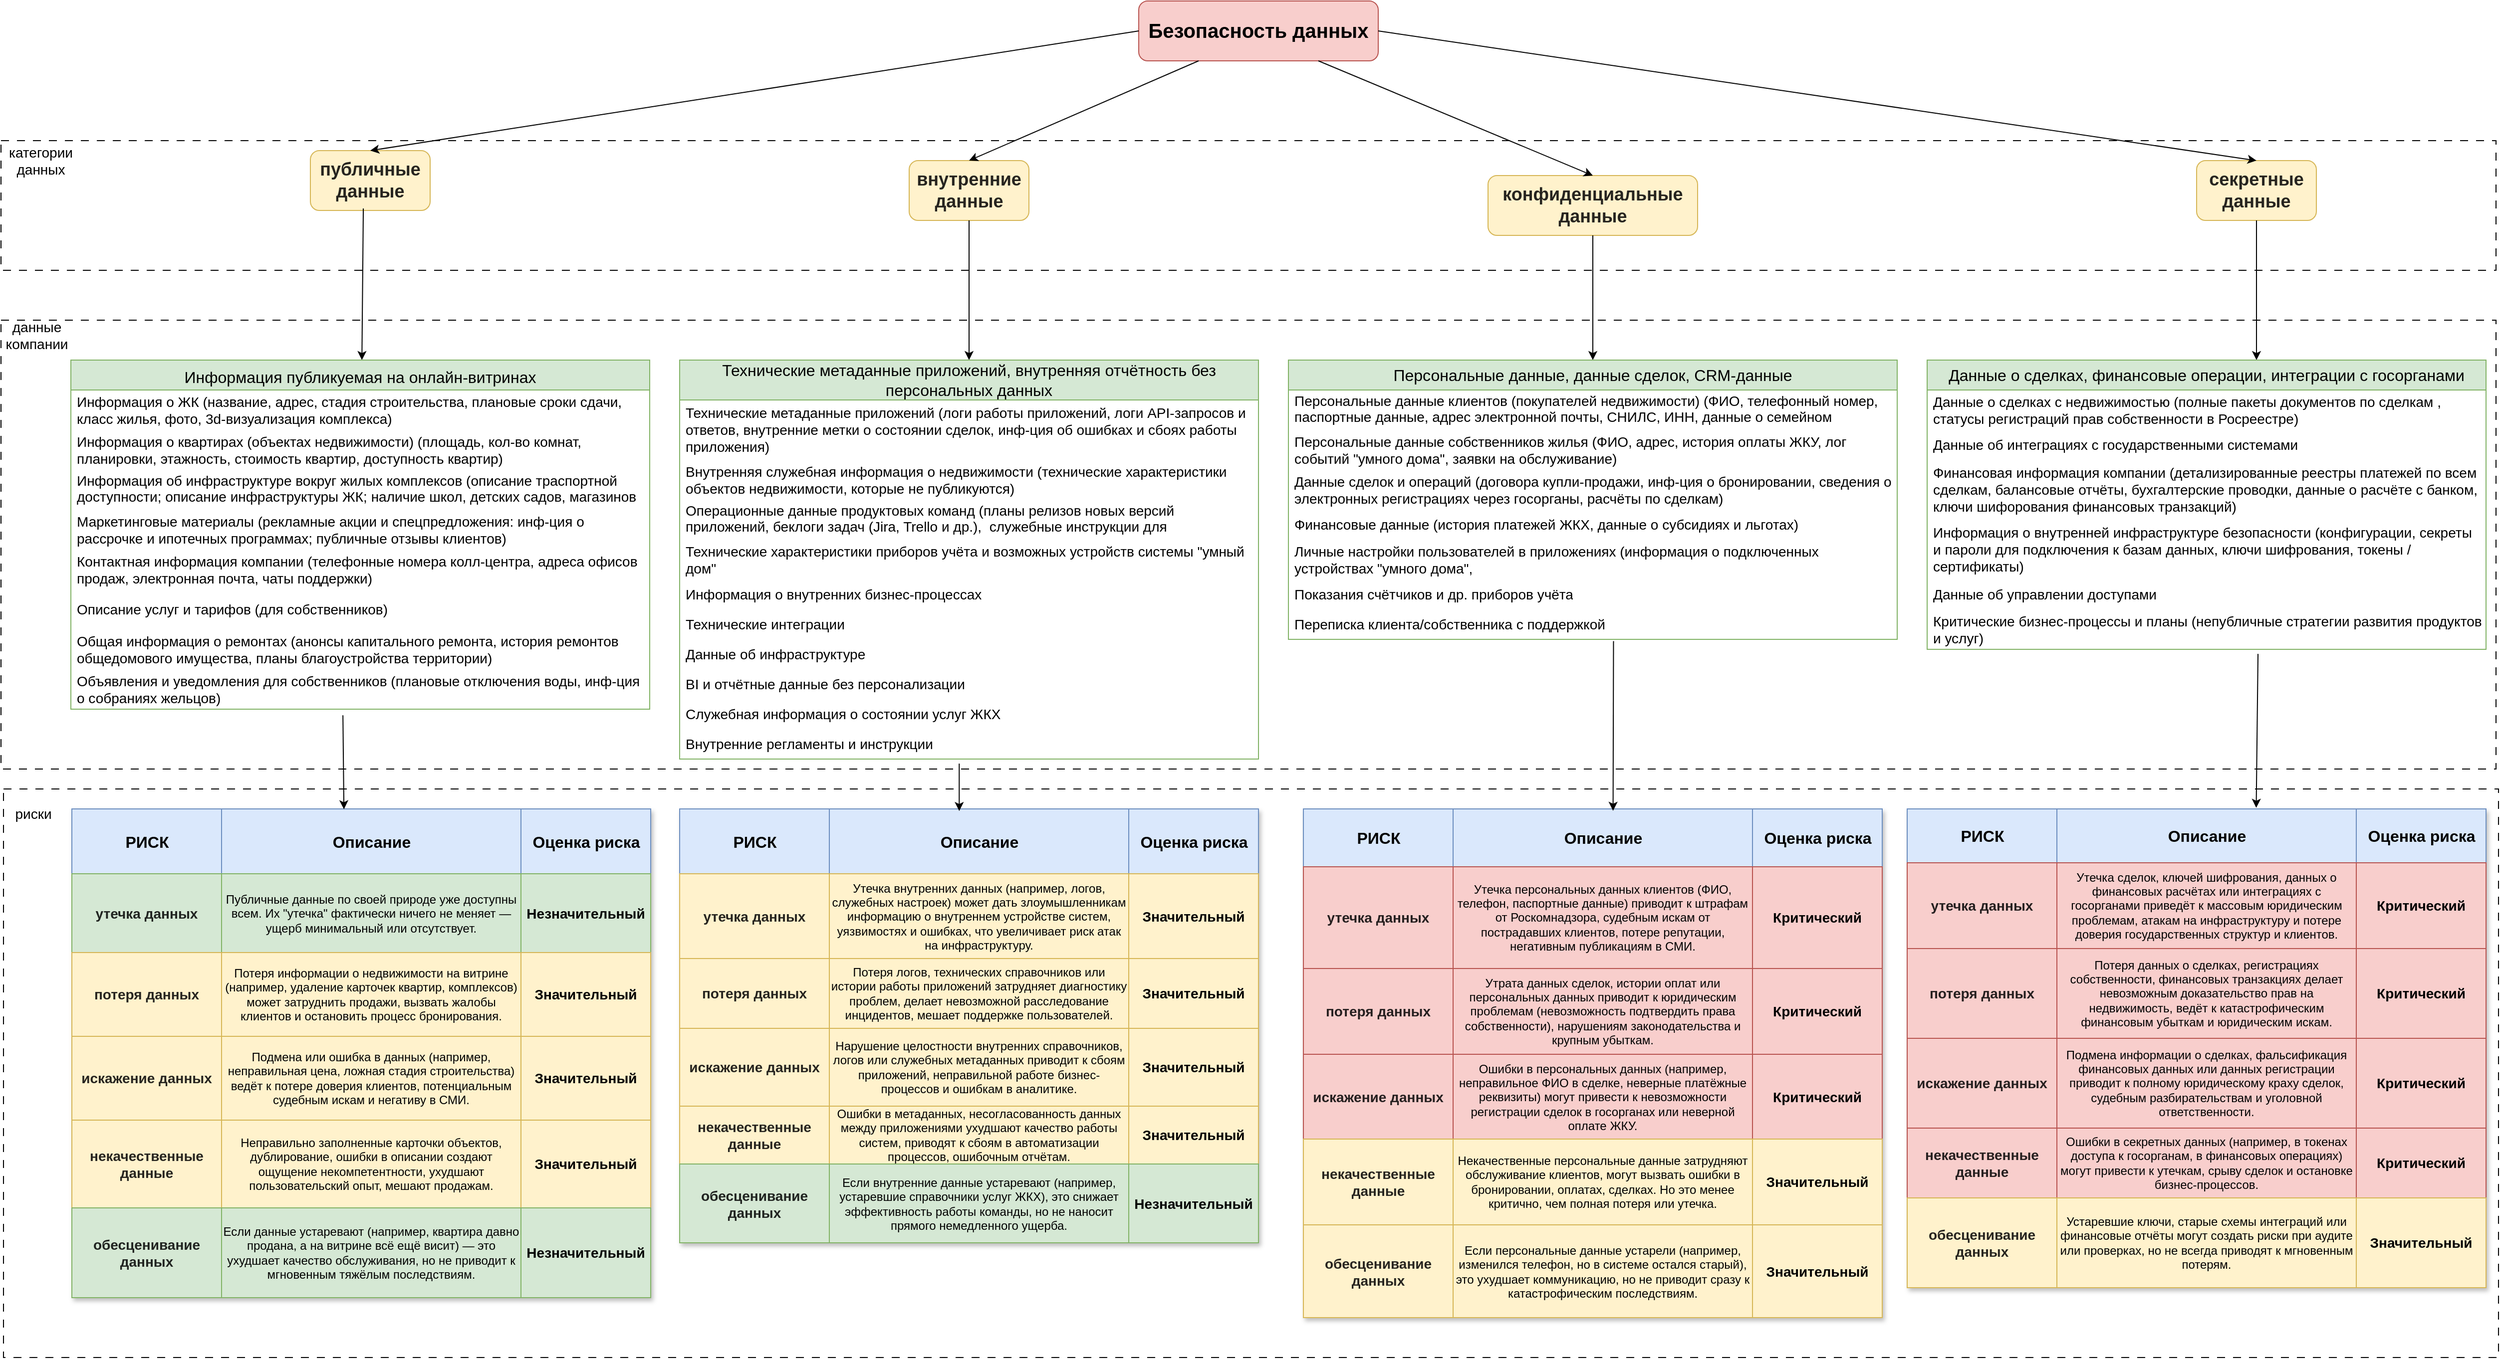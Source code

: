 <mxfile version="26.2.2">
  <diagram name="Page-1" id="e-9zPIymvZuFtbimBzHe">
    <mxGraphModel dx="3710" dy="1947" grid="1" gridSize="10" guides="1" tooltips="1" connect="1" arrows="1" fold="1" page="1" pageScale="1" pageWidth="850" pageHeight="1100" math="0" shadow="0">
      <root>
        <mxCell id="0" />
        <mxCell id="1" parent="0" />
        <mxCell id="lHh-nsBpDkdw4FUw_z_q-10" value="" style="rounded=0;whiteSpace=wrap;html=1;dashed=1;dashPattern=8 8;fillColor=none;" vertex="1" parent="1">
          <mxGeometry x="-820" y="170" width="2500" height="130" as="geometry" />
        </mxCell>
        <mxCell id="lHh-nsBpDkdw4FUw_z_q-1" value="&lt;font style=&quot;font-size: 20px;&quot;&gt;Безопасность данных&lt;/font&gt;" style="rounded=1;fillColor=#f8cecc;strokeColor=#b85450;whiteSpace=wrap;textShadow=0;labelBorderColor=none;labelBackgroundColor=none;html=1;fontSize=17;fontStyle=1" vertex="1" parent="1">
          <mxGeometry x="320" y="30" width="240" height="60" as="geometry" />
        </mxCell>
        <mxCell id="lHh-nsBpDkdw4FUw_z_q-2" value="&lt;span style=&quot;color: rgba(0, 0, 0, 0.85); font-family: &amp;quot;YS Text&amp;quot;, sans-serif; text-align: left; white-space-collapse: preserve-breaks;&quot;&gt;&lt;font style=&quot;font-size: 18px;&quot;&gt;публичные данные&lt;/font&gt;&lt;/span&gt;" style="rounded=1;whiteSpace=wrap;html=1;fillColor=#fff2cc;strokeColor=#d6b656;fontStyle=1" vertex="1" parent="1">
          <mxGeometry x="-510" y="180" width="120" height="60" as="geometry" />
        </mxCell>
        <mxCell id="lHh-nsBpDkdw4FUw_z_q-3" value="&lt;span style=&quot;color: rgba(0, 0, 0, 0.85); font-family: &amp;quot;YS Text&amp;quot;, sans-serif; text-align: left; white-space-collapse: preserve-breaks;&quot;&gt;&lt;font style=&quot;font-size: 18px;&quot;&gt;секретные данные&lt;/font&gt;&lt;/span&gt;" style="rounded=1;whiteSpace=wrap;html=1;fillColor=#fff2cc;strokeColor=#d6b656;fontStyle=1" vertex="1" parent="1">
          <mxGeometry x="1380" y="190" width="120" height="60" as="geometry" />
        </mxCell>
        <mxCell id="lHh-nsBpDkdw4FUw_z_q-4" value="&lt;span style=&quot;color: rgba(0, 0, 0, 0.85); font-family: &amp;quot;YS Text&amp;quot;, sans-serif; text-align: left; white-space-collapse: preserve-breaks;&quot;&gt;&lt;font style=&quot;font-size: 18px;&quot;&gt;внутренние данные&lt;/font&gt;&lt;/span&gt;" style="rounded=1;whiteSpace=wrap;html=1;fillColor=#fff2cc;strokeColor=#d6b656;fontStyle=1" vertex="1" parent="1">
          <mxGeometry x="90" y="190" width="120" height="60" as="geometry" />
        </mxCell>
        <mxCell id="lHh-nsBpDkdw4FUw_z_q-5" value="&lt;span style=&quot;color: rgba(0, 0, 0, 0.85); font-family: &amp;quot;YS Text&amp;quot;, sans-serif; text-align: left; white-space-collapse: preserve-breaks;&quot;&gt;&lt;font style=&quot;font-size: 18px;&quot;&gt;конфиденциальные данные&lt;/font&gt;&lt;/span&gt;" style="rounded=1;whiteSpace=wrap;html=1;fillColor=#fff2cc;strokeColor=#d6b656;fontStyle=1" vertex="1" parent="1">
          <mxGeometry x="670" y="205" width="210" height="60" as="geometry" />
        </mxCell>
        <mxCell id="lHh-nsBpDkdw4FUw_z_q-6" value="" style="endArrow=classic;html=1;rounded=0;exitX=0;exitY=0.5;exitDx=0;exitDy=0;entryX=0.5;entryY=0;entryDx=0;entryDy=0;strokeWidth=1;" edge="1" parent="1" source="lHh-nsBpDkdw4FUw_z_q-1" target="lHh-nsBpDkdw4FUw_z_q-2">
          <mxGeometry width="50" height="50" relative="1" as="geometry">
            <mxPoint x="530" y="680" as="sourcePoint" />
            <mxPoint x="580" y="630" as="targetPoint" />
          </mxGeometry>
        </mxCell>
        <mxCell id="lHh-nsBpDkdw4FUw_z_q-7" value="" style="endArrow=classic;html=1;rounded=0;exitX=0.25;exitY=1;exitDx=0;exitDy=0;entryX=0.5;entryY=0;entryDx=0;entryDy=0;strokeWidth=1;" edge="1" parent="1" source="lHh-nsBpDkdw4FUw_z_q-1" target="lHh-nsBpDkdw4FUw_z_q-4">
          <mxGeometry width="50" height="50" relative="1" as="geometry">
            <mxPoint x="390" y="70" as="sourcePoint" />
            <mxPoint x="-210" y="170" as="targetPoint" />
          </mxGeometry>
        </mxCell>
        <mxCell id="lHh-nsBpDkdw4FUw_z_q-8" value="" style="endArrow=classic;html=1;rounded=0;exitX=0.75;exitY=1;exitDx=0;exitDy=0;entryX=0.5;entryY=0;entryDx=0;entryDy=0;strokeWidth=1;" edge="1" parent="1" source="lHh-nsBpDkdw4FUw_z_q-1" target="lHh-nsBpDkdw4FUw_z_q-5">
          <mxGeometry width="50" height="50" relative="1" as="geometry">
            <mxPoint x="471" y="90" as="sourcePoint" />
            <mxPoint x="280" y="160" as="targetPoint" />
          </mxGeometry>
        </mxCell>
        <mxCell id="lHh-nsBpDkdw4FUw_z_q-9" value="" style="endArrow=classic;html=1;rounded=0;exitX=1;exitY=0.5;exitDx=0;exitDy=0;entryX=0.5;entryY=0;entryDx=0;entryDy=0;strokeWidth=1;" edge="1" parent="1" source="lHh-nsBpDkdw4FUw_z_q-1" target="lHh-nsBpDkdw4FUw_z_q-3">
          <mxGeometry width="50" height="50" relative="1" as="geometry">
            <mxPoint x="505" y="50" as="sourcePoint" />
            <mxPoint x="724" y="120" as="targetPoint" />
          </mxGeometry>
        </mxCell>
        <mxCell id="lHh-nsBpDkdw4FUw_z_q-11" value="&lt;font style=&quot;font-size: 14px;&quot;&gt;категории данных&lt;/font&gt;" style="text;html=1;align=center;verticalAlign=middle;whiteSpace=wrap;rounded=0;" vertex="1" parent="1">
          <mxGeometry x="-810" y="175" width="60" height="30" as="geometry" />
        </mxCell>
        <mxCell id="lHh-nsBpDkdw4FUw_z_q-12" value="" style="rounded=0;whiteSpace=wrap;html=1;dashed=1;dashPattern=8 8;fillColor=none;" vertex="1" parent="1">
          <mxGeometry x="-820" y="350" width="2500" height="450" as="geometry" />
        </mxCell>
        <mxCell id="lHh-nsBpDkdw4FUw_z_q-13" value="&lt;font style=&quot;font-size: 14px;&quot;&gt;данные компании&lt;/font&gt;" style="text;html=1;align=center;verticalAlign=middle;whiteSpace=wrap;rounded=0;" vertex="1" parent="1">
          <mxGeometry x="-819" y="350" width="70" height="30" as="geometry" />
        </mxCell>
        <mxCell id="lHh-nsBpDkdw4FUw_z_q-34" value="" style="endArrow=classic;html=1;rounded=0;exitX=0.442;exitY=0.967;exitDx=0;exitDy=0;exitPerimeter=0;" edge="1" parent="1" source="lHh-nsBpDkdw4FUw_z_q-2" target="lHh-nsBpDkdw4FUw_z_q-66">
          <mxGeometry width="50" height="50" relative="1" as="geometry">
            <mxPoint x="530" y="680" as="sourcePoint" />
            <mxPoint x="-120" y="380" as="targetPoint" />
          </mxGeometry>
        </mxCell>
        <mxCell id="lHh-nsBpDkdw4FUw_z_q-35" value="" style="endArrow=classic;html=1;rounded=0;exitX=0.5;exitY=1;exitDx=0;exitDy=0;entryX=0.5;entryY=0;entryDx=0;entryDy=0;" edge="1" parent="1" source="lHh-nsBpDkdw4FUw_z_q-4" target="lHh-nsBpDkdw4FUw_z_q-77">
          <mxGeometry width="50" height="50" relative="1" as="geometry">
            <mxPoint x="260" y="360" as="sourcePoint" />
            <mxPoint x="260" y="395" as="targetPoint" />
          </mxGeometry>
        </mxCell>
        <mxCell id="lHh-nsBpDkdw4FUw_z_q-36" value="" style="endArrow=classic;html=1;rounded=0;exitX=0.5;exitY=1;exitDx=0;exitDy=0;entryX=0.5;entryY=0;entryDx=0;entryDy=0;" edge="1" parent="1" source="lHh-nsBpDkdw4FUw_z_q-5" target="lHh-nsBpDkdw4FUw_z_q-90">
          <mxGeometry width="50" height="50" relative="1" as="geometry">
            <mxPoint x="530" y="680" as="sourcePoint" />
            <mxPoint x="800" y="400" as="targetPoint" />
          </mxGeometry>
        </mxCell>
        <mxCell id="lHh-nsBpDkdw4FUw_z_q-37" value="" style="endArrow=classic;html=1;rounded=0;exitX=0.5;exitY=1;exitDx=0;exitDy=0;entryX=0.5;entryY=0;entryDx=0;entryDy=0;" edge="1" parent="1" source="lHh-nsBpDkdw4FUw_z_q-3">
          <mxGeometry width="50" height="50" relative="1" as="geometry">
            <mxPoint x="530" y="680" as="sourcePoint" />
            <mxPoint x="1440" y="390" as="targetPoint" />
          </mxGeometry>
        </mxCell>
        <mxCell id="lHh-nsBpDkdw4FUw_z_q-38" value="" style="rounded=0;whiteSpace=wrap;html=1;dashed=1;dashPattern=8 8;fillColor=none;" vertex="1" parent="1">
          <mxGeometry x="-817.5" y="820" width="2500" height="570" as="geometry" />
        </mxCell>
        <mxCell id="lHh-nsBpDkdw4FUw_z_q-40" value="&lt;span style=&quot;font-size: 14px;&quot;&gt;риски&lt;/span&gt;" style="text;html=1;align=center;verticalAlign=middle;whiteSpace=wrap;rounded=0;" vertex="1" parent="1">
          <mxGeometry x="-820" y="820" width="65" height="50" as="geometry" />
        </mxCell>
        <mxCell id="lHh-nsBpDkdw4FUw_z_q-66" value="&lt;div&gt;&lt;font style=&quot;font-size: 16px;&quot;&gt;&lt;br&gt;&lt;/font&gt;&lt;/div&gt;&lt;font style=&quot;font-size: 16px;&quot;&gt;Информация публикуемая на онлайн-витринах&lt;/font&gt;&lt;div&gt;&lt;br&gt;&lt;/div&gt;" style="swimlane;fontStyle=0;childLayout=stackLayout;horizontal=1;startSize=30;horizontalStack=0;resizeParent=1;resizeParentMax=0;resizeLast=0;collapsible=1;marginBottom=0;whiteSpace=wrap;html=1;fillColor=#d5e8d4;strokeColor=#82b366;" vertex="1" parent="1">
          <mxGeometry x="-750" y="390" width="580" height="350" as="geometry">
            <mxRectangle x="-390" y="390" width="300" height="60" as="alternateBounds" />
          </mxGeometry>
        </mxCell>
        <mxCell id="lHh-nsBpDkdw4FUw_z_q-67" value="Информация о ЖК (название, адрес, стадия строительства, плановые сроки сдачи, класс жилья, фото, 3d-визуализация комплекса)" style="text;strokeColor=none;fillColor=none;align=left;verticalAlign=middle;spacingLeft=4;spacingRight=4;overflow=hidden;points=[[0,0.5],[1,0.5]];portConstraint=eastwest;rotatable=0;whiteSpace=wrap;html=1;fontSize=14;" vertex="1" parent="lHh-nsBpDkdw4FUw_z_q-66">
          <mxGeometry y="30" width="580" height="40" as="geometry" />
        </mxCell>
        <mxCell id="lHh-nsBpDkdw4FUw_z_q-68" value="Информация о квартирах (объектах недвижимости) (площадь, кол-во комнат, планировки, этажность, стоимость квартир, доступность квартир)" style="text;strokeColor=none;fillColor=none;align=left;verticalAlign=middle;spacingLeft=4;spacingRight=4;overflow=hidden;points=[[0,0.5],[1,0.5]];portConstraint=eastwest;rotatable=0;whiteSpace=wrap;html=1;fontSize=14;" vertex="1" parent="lHh-nsBpDkdw4FUw_z_q-66">
          <mxGeometry y="70" width="580" height="40" as="geometry" />
        </mxCell>
        <mxCell id="lHh-nsBpDkdw4FUw_z_q-69" value="Информация об инфраструктуре вокруг жилых комплексов (описание траспортной доступности; описание инфраструктуры ЖК; наличие школ, детских садов, магазинов парков)" style="text;strokeColor=none;fillColor=none;align=left;verticalAlign=middle;spacingLeft=4;spacingRight=4;overflow=hidden;points=[[0,0.5],[1,0.5]];portConstraint=eastwest;rotatable=0;whiteSpace=wrap;html=1;fontSize=14;" vertex="1" parent="lHh-nsBpDkdw4FUw_z_q-66">
          <mxGeometry y="110" width="580" height="40" as="geometry" />
        </mxCell>
        <mxCell id="lHh-nsBpDkdw4FUw_z_q-70" value="Маркетинговые материалы (рекламные акции и спецпредложения: инф-ция о рассрочке и ипотечных программах; публичные отзывы клиентов)" style="text;strokeColor=none;fillColor=none;align=left;verticalAlign=middle;spacingLeft=4;spacingRight=4;overflow=hidden;points=[[0,0.5],[1,0.5]];portConstraint=eastwest;rotatable=0;whiteSpace=wrap;html=1;fontSize=14;" vertex="1" parent="lHh-nsBpDkdw4FUw_z_q-66">
          <mxGeometry y="150" width="580" height="40" as="geometry" />
        </mxCell>
        <mxCell id="lHh-nsBpDkdw4FUw_z_q-71" value="Контактная информация компании (телефонные номера колл-центра, адреса офисов продаж, электронная почта, чаты поддержки)" style="text;strokeColor=none;fillColor=none;align=left;verticalAlign=middle;spacingLeft=4;spacingRight=4;overflow=hidden;points=[[0,0.5],[1,0.5]];portConstraint=eastwest;rotatable=0;whiteSpace=wrap;html=1;fontSize=14;" vertex="1" parent="lHh-nsBpDkdw4FUw_z_q-66">
          <mxGeometry y="190" width="580" height="40" as="geometry" />
        </mxCell>
        <mxCell id="lHh-nsBpDkdw4FUw_z_q-74" value="Описание услуг и тарифов (для собственников)" style="text;strokeColor=none;fillColor=none;align=left;verticalAlign=middle;spacingLeft=4;spacingRight=4;overflow=hidden;points=[[0,0.5],[1,0.5]];portConstraint=eastwest;rotatable=0;whiteSpace=wrap;html=1;fontSize=14;" vertex="1" parent="lHh-nsBpDkdw4FUw_z_q-66">
          <mxGeometry y="230" width="580" height="40" as="geometry" />
        </mxCell>
        <mxCell id="lHh-nsBpDkdw4FUw_z_q-75" value="Общая информация о ремонтах (анонсы капитального ремонта, история ремонтов общедомового имущества, планы благоустройства территории)" style="text;strokeColor=none;fillColor=none;align=left;verticalAlign=middle;spacingLeft=4;spacingRight=4;overflow=hidden;points=[[0,0.5],[1,0.5]];portConstraint=eastwest;rotatable=0;whiteSpace=wrap;html=1;fontSize=14;" vertex="1" parent="lHh-nsBpDkdw4FUw_z_q-66">
          <mxGeometry y="270" width="580" height="40" as="geometry" />
        </mxCell>
        <mxCell id="lHh-nsBpDkdw4FUw_z_q-76" value="Объявления и уведомления для собственников (плановые отключения воды, инф-ция о собраниях жельцов)" style="text;strokeColor=none;fillColor=none;align=left;verticalAlign=middle;spacingLeft=4;spacingRight=4;overflow=hidden;points=[[0,0.5],[1,0.5]];portConstraint=eastwest;rotatable=0;whiteSpace=wrap;html=1;fontSize=14;" vertex="1" parent="lHh-nsBpDkdw4FUw_z_q-66">
          <mxGeometry y="310" width="580" height="40" as="geometry" />
        </mxCell>
        <mxCell id="lHh-nsBpDkdw4FUw_z_q-77" value="&lt;font style=&quot;font-size: 16px;&quot;&gt;Технические метаданные приложений, внутренняя отчётность без персональных данных&lt;/font&gt;" style="swimlane;fontStyle=0;childLayout=stackLayout;horizontal=1;startSize=40;horizontalStack=0;resizeParent=1;resizeParentMax=0;resizeLast=0;collapsible=1;marginBottom=0;whiteSpace=wrap;html=1;fillColor=#d5e8d4;strokeColor=#82b366;" vertex="1" parent="1">
          <mxGeometry x="-140" y="390" width="580" height="400" as="geometry" />
        </mxCell>
        <mxCell id="lHh-nsBpDkdw4FUw_z_q-78" value="&lt;span data-end=&quot;522&quot; data-start=&quot;484&quot;&gt;Технические метаданные приложений (логи работы приложений, логи API-запросов и ответов, внутренние метки о состоянии сделок, инф-ция об ошибках и сбоях работы приложения)&lt;/span&gt;" style="text;strokeColor=none;fillColor=none;align=left;verticalAlign=middle;spacingLeft=4;spacingRight=4;overflow=hidden;points=[[0,0.5],[1,0.5]];portConstraint=eastwest;rotatable=0;whiteSpace=wrap;html=1;fontSize=14;" vertex="1" parent="lHh-nsBpDkdw4FUw_z_q-77">
          <mxGeometry y="40" width="580" height="60" as="geometry" />
        </mxCell>
        <mxCell id="lHh-nsBpDkdw4FUw_z_q-79" value="Внутренняя служебная информация о недвижимости (технические характеристики объектов недвижимости, которые не публикуются)" style="text;strokeColor=none;fillColor=none;align=left;verticalAlign=middle;spacingLeft=4;spacingRight=4;overflow=hidden;points=[[0,0.5],[1,0.5]];portConstraint=eastwest;rotatable=0;whiteSpace=wrap;html=1;fontSize=14;" vertex="1" parent="lHh-nsBpDkdw4FUw_z_q-77">
          <mxGeometry y="100" width="580" height="40" as="geometry" />
        </mxCell>
        <mxCell id="lHh-nsBpDkdw4FUw_z_q-80" value="Операционные данные продуктовых команд (планы релизов новых версий приложений, беклоги задач (Jira, Trello и др.),&amp;nbsp; служебные инструкции для эксплуатации сервисов)" style="text;strokeColor=none;fillColor=none;align=left;verticalAlign=middle;spacingLeft=4;spacingRight=4;overflow=hidden;points=[[0,0.5],[1,0.5]];portConstraint=eastwest;rotatable=0;whiteSpace=wrap;html=1;fontSize=14;" vertex="1" parent="lHh-nsBpDkdw4FUw_z_q-77">
          <mxGeometry y="140" width="580" height="40" as="geometry" />
        </mxCell>
        <mxCell id="lHh-nsBpDkdw4FUw_z_q-95" value="Технические характеристики приборов учёта и возможных устройств системы &quot;умный дом&quot;" style="text;strokeColor=none;fillColor=none;align=left;verticalAlign=middle;spacingLeft=4;spacingRight=4;overflow=hidden;points=[[0,0.5],[1,0.5]];portConstraint=eastwest;rotatable=0;whiteSpace=wrap;html=1;fontSize=14;" vertex="1" parent="lHh-nsBpDkdw4FUw_z_q-77">
          <mxGeometry y="180" width="580" height="40" as="geometry" />
        </mxCell>
        <mxCell id="lHh-nsBpDkdw4FUw_z_q-82" value="Информация о внутренних бизнес-процессах" style="text;strokeColor=none;fillColor=none;align=left;verticalAlign=middle;spacingLeft=4;spacingRight=4;overflow=hidden;points=[[0,0.5],[1,0.5]];portConstraint=eastwest;rotatable=0;whiteSpace=wrap;html=1;fontSize=14;" vertex="1" parent="lHh-nsBpDkdw4FUw_z_q-77">
          <mxGeometry y="220" width="580" height="30" as="geometry" />
        </mxCell>
        <mxCell id="lHh-nsBpDkdw4FUw_z_q-87" value="Технические интеграции" style="text;strokeColor=none;fillColor=none;align=left;verticalAlign=middle;spacingLeft=4;spacingRight=4;overflow=hidden;points=[[0,0.5],[1,0.5]];portConstraint=eastwest;rotatable=0;whiteSpace=wrap;html=1;fontSize=14;" vertex="1" parent="lHh-nsBpDkdw4FUw_z_q-77">
          <mxGeometry y="250" width="580" height="30" as="geometry" />
        </mxCell>
        <mxCell id="lHh-nsBpDkdw4FUw_z_q-83" value="Данные об инфраструктуре" style="text;strokeColor=none;fillColor=none;align=left;verticalAlign=middle;spacingLeft=4;spacingRight=4;overflow=hidden;points=[[0,0.5],[1,0.5]];portConstraint=eastwest;rotatable=0;whiteSpace=wrap;html=1;fontSize=14;" vertex="1" parent="lHh-nsBpDkdw4FUw_z_q-77">
          <mxGeometry y="280" width="580" height="30" as="geometry" />
        </mxCell>
        <mxCell id="lHh-nsBpDkdw4FUw_z_q-84" value="BI и отчётные данные без персонализации" style="text;strokeColor=none;fillColor=none;align=left;verticalAlign=middle;spacingLeft=4;spacingRight=4;overflow=hidden;points=[[0,0.5],[1,0.5]];portConstraint=eastwest;rotatable=0;whiteSpace=wrap;html=1;fontSize=14;" vertex="1" parent="lHh-nsBpDkdw4FUw_z_q-77">
          <mxGeometry y="310" width="580" height="30" as="geometry" />
        </mxCell>
        <mxCell id="lHh-nsBpDkdw4FUw_z_q-88" value="Служебная информация о состоянии услуг ЖКХ" style="text;strokeColor=none;fillColor=none;align=left;verticalAlign=middle;spacingLeft=4;spacingRight=4;overflow=hidden;points=[[0,0.5],[1,0.5]];portConstraint=eastwest;rotatable=0;whiteSpace=wrap;html=1;fontSize=14;" vertex="1" parent="lHh-nsBpDkdw4FUw_z_q-77">
          <mxGeometry y="340" width="580" height="30" as="geometry" />
        </mxCell>
        <mxCell id="lHh-nsBpDkdw4FUw_z_q-89" value="&lt;span style=&quot;text-align: center;&quot;&gt;Внутренние регламенты&amp;nbsp;&lt;/span&gt;&lt;span style=&quot;text-align: center; background-color: transparent; color: light-dark(rgb(0, 0, 0), rgb(255, 255, 255));&quot;&gt;и инструкции&lt;/span&gt;" style="text;strokeColor=none;fillColor=none;align=left;verticalAlign=middle;spacingLeft=4;spacingRight=4;overflow=hidden;points=[[0,0.5],[1,0.5]];portConstraint=eastwest;rotatable=0;whiteSpace=wrap;html=1;fontSize=14;" vertex="1" parent="lHh-nsBpDkdw4FUw_z_q-77">
          <mxGeometry y="370" width="580" height="30" as="geometry" />
        </mxCell>
        <mxCell id="lHh-nsBpDkdw4FUw_z_q-90" value="&lt;font style=&quot;font-size: 16px;&quot;&gt;Персональные данные, данные сделок, CRM-данные&lt;/font&gt;" style="swimlane;fontStyle=0;childLayout=stackLayout;horizontal=1;startSize=30;horizontalStack=0;resizeParent=1;resizeParentMax=0;resizeLast=0;collapsible=1;marginBottom=0;whiteSpace=wrap;html=1;fillColor=#d5e8d4;strokeColor=#82b366;" vertex="1" parent="1">
          <mxGeometry x="470" y="390" width="610" height="280" as="geometry" />
        </mxCell>
        <mxCell id="lHh-nsBpDkdw4FUw_z_q-91" value="&lt;span data-end=&quot;614&quot; data-start=&quot;554&quot;&gt;Персональные данные клиентов (покупателей недвижимости) (ФИО, телефонный номер, паспортные данные, адрес электронной почты, СНИЛС, ИНН, данные о семейном положении)&lt;/span&gt;" style="text;strokeColor=none;fillColor=none;align=left;verticalAlign=middle;spacingLeft=4;spacingRight=4;overflow=hidden;points=[[0,0.5],[1,0.5]];portConstraint=eastwest;rotatable=0;whiteSpace=wrap;html=1;fontSize=14;" vertex="1" parent="lHh-nsBpDkdw4FUw_z_q-90">
          <mxGeometry y="30" width="610" height="40" as="geometry" />
        </mxCell>
        <mxCell id="lHh-nsBpDkdw4FUw_z_q-92" value="Персональные данные собственников жилья (ФИО, адрес, история оплаты ЖКУ, лог событий &quot;умного дома&quot;, заявки на обслуживание)" style="text;strokeColor=none;fillColor=none;align=left;verticalAlign=middle;spacingLeft=4;spacingRight=4;overflow=hidden;points=[[0,0.5],[1,0.5]];portConstraint=eastwest;rotatable=0;whiteSpace=wrap;html=1;fontSize=14;" vertex="1" parent="lHh-nsBpDkdw4FUw_z_q-90">
          <mxGeometry y="70" width="610" height="40" as="geometry" />
        </mxCell>
        <mxCell id="lHh-nsBpDkdw4FUw_z_q-93" value="Данные сделок и операций (договора купли-продажи, инф-ция о бронировании, сведения о электронных регистрациях через госорганы, расчёты по сделкам)" style="text;strokeColor=none;fillColor=none;align=left;verticalAlign=middle;spacingLeft=4;spacingRight=4;overflow=hidden;points=[[0,0.5],[1,0.5]];portConstraint=eastwest;rotatable=0;whiteSpace=wrap;html=1;fontSize=14;" vertex="1" parent="lHh-nsBpDkdw4FUw_z_q-90">
          <mxGeometry y="110" width="610" height="40" as="geometry" />
        </mxCell>
        <mxCell id="lHh-nsBpDkdw4FUw_z_q-104" value="Финансовые данные (история платежей ЖКХ, данные о субсидиях и льготах)" style="text;strokeColor=none;fillColor=none;align=left;verticalAlign=middle;spacingLeft=4;spacingRight=4;overflow=hidden;points=[[0,0.5],[1,0.5]];portConstraint=eastwest;rotatable=0;whiteSpace=wrap;html=1;fontSize=14;" vertex="1" parent="lHh-nsBpDkdw4FUw_z_q-90">
          <mxGeometry y="150" width="610" height="30" as="geometry" />
        </mxCell>
        <mxCell id="lHh-nsBpDkdw4FUw_z_q-103" value="Личные настройки пользователей в приложениях (информация о подключенных устройствах &quot;умного дома&quot;," style="text;strokeColor=none;fillColor=none;align=left;verticalAlign=middle;spacingLeft=4;spacingRight=4;overflow=hidden;points=[[0,0.5],[1,0.5]];portConstraint=eastwest;rotatable=0;whiteSpace=wrap;html=1;fontSize=14;" vertex="1" parent="lHh-nsBpDkdw4FUw_z_q-90">
          <mxGeometry y="180" width="610" height="40" as="geometry" />
        </mxCell>
        <mxCell id="lHh-nsBpDkdw4FUw_z_q-105" value="Показания счётчиков и др. приборов учёта" style="text;strokeColor=none;fillColor=none;align=left;verticalAlign=middle;spacingLeft=4;spacingRight=4;overflow=hidden;points=[[0,0.5],[1,0.5]];portConstraint=eastwest;rotatable=0;whiteSpace=wrap;html=1;fontSize=14;" vertex="1" parent="lHh-nsBpDkdw4FUw_z_q-90">
          <mxGeometry y="220" width="610" height="30" as="geometry" />
        </mxCell>
        <mxCell id="lHh-nsBpDkdw4FUw_z_q-102" value="Переписка клиента/собственника с поддержкой" style="text;strokeColor=none;fillColor=none;align=left;verticalAlign=middle;spacingLeft=4;spacingRight=4;overflow=hidden;points=[[0,0.5],[1,0.5]];portConstraint=eastwest;rotatable=0;whiteSpace=wrap;html=1;fontSize=14;" vertex="1" parent="lHh-nsBpDkdw4FUw_z_q-90">
          <mxGeometry y="250" width="610" height="30" as="geometry" />
        </mxCell>
        <mxCell id="lHh-nsBpDkdw4FUw_z_q-96" value="&lt;font style=&quot;font-size: 16px;&quot;&gt;Данные о сделках, финансовые операции, интеграции с госорганами&lt;/font&gt;" style="swimlane;fontStyle=0;childLayout=stackLayout;horizontal=1;startSize=30;horizontalStack=0;resizeParent=1;resizeParentMax=0;resizeLast=0;collapsible=1;marginBottom=0;whiteSpace=wrap;html=1;fillColor=#d5e8d4;strokeColor=#82b366;" vertex="1" parent="1">
          <mxGeometry x="1110" y="390" width="560" height="290" as="geometry" />
        </mxCell>
        <mxCell id="lHh-nsBpDkdw4FUw_z_q-97" value="Данные о сделках с недвижимостью (полные пакеты документов по сделкам , статусы регистраций прав собственности в Росреестре)" style="text;strokeColor=none;fillColor=none;align=left;verticalAlign=middle;spacingLeft=4;spacingRight=4;overflow=hidden;points=[[0,0.5],[1,0.5]];portConstraint=eastwest;rotatable=0;whiteSpace=wrap;html=1;fontSize=14;" vertex="1" parent="lHh-nsBpDkdw4FUw_z_q-96">
          <mxGeometry y="30" width="560" height="40" as="geometry" />
        </mxCell>
        <mxCell id="lHh-nsBpDkdw4FUw_z_q-98" value="&lt;span data-end=&quot;974&quot; data-start=&quot;919&quot;&gt;Данные об интеграциях с государственными системами&lt;/span&gt;" style="text;strokeColor=none;fillColor=none;align=left;verticalAlign=middle;spacingLeft=4;spacingRight=4;overflow=hidden;points=[[0,0.5],[1,0.5]];portConstraint=eastwest;rotatable=0;whiteSpace=wrap;html=1;fontSize=14;" vertex="1" parent="lHh-nsBpDkdw4FUw_z_q-96">
          <mxGeometry y="70" width="560" height="30" as="geometry" />
        </mxCell>
        <mxCell id="lHh-nsBpDkdw4FUw_z_q-99" value="Финансовая информация компании (детализированные реестры платежей по всем сделкам, балансовые отчёты, бухгалтерские проводки, данные о расчёте с банком, ключи шифорования финансовых транзакций)" style="text;strokeColor=none;fillColor=none;align=left;verticalAlign=middle;spacingLeft=4;spacingRight=4;overflow=hidden;points=[[0,0.5],[1,0.5]];portConstraint=eastwest;rotatable=0;whiteSpace=wrap;html=1;fontSize=14;" vertex="1" parent="lHh-nsBpDkdw4FUw_z_q-96">
          <mxGeometry y="100" width="560" height="60" as="geometry" />
        </mxCell>
        <mxCell id="lHh-nsBpDkdw4FUw_z_q-107" value="Информация о внутренней инфраструктуре безопасности (конфигурации, секреты и пароли для подключения к базам данных, ключи шифрования,&amp;nbsp;&lt;span style=&quot;text-align: center;&quot;&gt;токены / сертификаты&lt;/span&gt;)" style="text;strokeColor=none;fillColor=none;align=left;verticalAlign=middle;spacingLeft=4;spacingRight=4;overflow=hidden;points=[[0,0.5],[1,0.5]];portConstraint=eastwest;rotatable=0;whiteSpace=wrap;html=1;fontSize=14;" vertex="1" parent="lHh-nsBpDkdw4FUw_z_q-96">
          <mxGeometry y="160" width="560" height="60" as="geometry" />
        </mxCell>
        <mxCell id="lHh-nsBpDkdw4FUw_z_q-106" value="Данные об управлении доступами" style="text;strokeColor=none;fillColor=none;align=left;verticalAlign=middle;spacingLeft=4;spacingRight=4;overflow=hidden;points=[[0,0.5],[1,0.5]];portConstraint=eastwest;rotatable=0;whiteSpace=wrap;html=1;fontSize=14;" vertex="1" parent="lHh-nsBpDkdw4FUw_z_q-96">
          <mxGeometry y="220" width="560" height="30" as="geometry" />
        </mxCell>
        <mxCell id="lHh-nsBpDkdw4FUw_z_q-108" value="Критические бизнес-процессы и планы (непубличные стратегии развития продуктов и услуг)" style="text;strokeColor=none;fillColor=none;align=left;verticalAlign=middle;spacingLeft=4;spacingRight=4;overflow=hidden;points=[[0,0.5],[1,0.5]];portConstraint=eastwest;rotatable=0;whiteSpace=wrap;html=1;fontSize=14;" vertex="1" parent="lHh-nsBpDkdw4FUw_z_q-96">
          <mxGeometry y="250" width="560" height="40" as="geometry" />
        </mxCell>
        <mxCell id="lHh-nsBpDkdw4FUw_z_q-123" value="Assets" style="childLayout=tableLayout;recursiveResize=0;strokeColor=#98bf21;fillColor=#A7C942;shadow=1;" vertex="1" parent="1">
          <mxGeometry x="-749" y="840" width="580" height="490.0" as="geometry" />
        </mxCell>
        <mxCell id="lHh-nsBpDkdw4FUw_z_q-124" style="shape=tableRow;horizontal=0;startSize=0;swimlaneHead=0;swimlaneBody=0;top=0;left=0;bottom=0;right=0;dropTarget=0;collapsible=0;recursiveResize=0;expand=0;fontStyle=0;strokeColor=inherit;fillColor=#ffffff;" vertex="1" parent="lHh-nsBpDkdw4FUw_z_q-123">
          <mxGeometry width="580" height="65" as="geometry" />
        </mxCell>
        <mxCell id="lHh-nsBpDkdw4FUw_z_q-125" value="&lt;font style=&quot;font-size: 16px;&quot;&gt;РИСК&lt;/font&gt;" style="connectable=0;recursiveResize=0;strokeColor=#6c8ebf;fillColor=#dae8fc;align=center;fontStyle=1;html=1;" vertex="1" parent="lHh-nsBpDkdw4FUw_z_q-124">
          <mxGeometry width="150" height="65" as="geometry">
            <mxRectangle width="150" height="65" as="alternateBounds" />
          </mxGeometry>
        </mxCell>
        <mxCell id="lHh-nsBpDkdw4FUw_z_q-126" value="&lt;font style=&quot;font-size: 16px;&quot;&gt;Описание&lt;/font&gt;" style="connectable=0;recursiveResize=0;strokeColor=#6c8ebf;fillColor=#dae8fc;align=center;fontStyle=1;html=1;" vertex="1" parent="lHh-nsBpDkdw4FUw_z_q-124">
          <mxGeometry x="150" width="300" height="65" as="geometry">
            <mxRectangle width="300" height="65" as="alternateBounds" />
          </mxGeometry>
        </mxCell>
        <mxCell id="lHh-nsBpDkdw4FUw_z_q-127" value="&lt;font style=&quot;font-size: 16px;&quot;&gt;Оценка риска&lt;/font&gt;" style="connectable=0;recursiveResize=0;strokeColor=#6c8ebf;fillColor=#dae8fc;align=center;fontStyle=1;html=1;" vertex="1" parent="lHh-nsBpDkdw4FUw_z_q-124">
          <mxGeometry x="450" width="130" height="65" as="geometry">
            <mxRectangle width="130" height="65" as="alternateBounds" />
          </mxGeometry>
        </mxCell>
        <mxCell id="lHh-nsBpDkdw4FUw_z_q-128" value="" style="shape=tableRow;horizontal=0;startSize=0;swimlaneHead=0;swimlaneBody=0;top=0;left=0;bottom=0;right=0;dropTarget=0;collapsible=0;recursiveResize=0;expand=0;fontStyle=0;strokeColor=#82b366;fillColor=#d5e8d4;" vertex="1" parent="lHh-nsBpDkdw4FUw_z_q-123">
          <mxGeometry y="65" width="580" height="79" as="geometry" />
        </mxCell>
        <mxCell id="lHh-nsBpDkdw4FUw_z_q-129" value="&lt;span style=&quot;color: rgba(0, 0, 0, 0.85); font-family: &amp;quot;YS Text&amp;quot;, sans-serif; text-align: left; white-space-collapse: preserve-breaks;&quot;&gt;&lt;font style=&quot;font-size: 14px;&quot;&gt;&lt;b&gt;утечка данных&lt;/b&gt;&lt;/font&gt;&lt;/span&gt;" style="connectable=0;recursiveResize=0;strokeColor=inherit;fillColor=inherit;align=center;whiteSpace=wrap;html=1;" vertex="1" parent="lHh-nsBpDkdw4FUw_z_q-128">
          <mxGeometry width="150" height="79" as="geometry">
            <mxRectangle width="150" height="79" as="alternateBounds" />
          </mxGeometry>
        </mxCell>
        <mxCell id="lHh-nsBpDkdw4FUw_z_q-130" value="&lt;meta charset=&quot;utf-8&quot;&gt;Публичные данные по своей природе уже доступны всем. Их &quot;утечка&quot; фактически ничего не меняет — ущерб минимальный или отсутствует." style="connectable=0;recursiveResize=0;strokeColor=inherit;fillColor=inherit;align=center;whiteSpace=wrap;html=1;" vertex="1" parent="lHh-nsBpDkdw4FUw_z_q-128">
          <mxGeometry x="150" width="300" height="79" as="geometry">
            <mxRectangle width="300" height="79" as="alternateBounds" />
          </mxGeometry>
        </mxCell>
        <mxCell id="lHh-nsBpDkdw4FUw_z_q-131" value="&lt;font style=&quot;font-size: 14px;&quot;&gt;&lt;b&gt;Незначительный&lt;/b&gt;&lt;/font&gt;" style="connectable=0;recursiveResize=0;strokeColor=inherit;fillColor=inherit;align=center;whiteSpace=wrap;html=1;" vertex="1" parent="lHh-nsBpDkdw4FUw_z_q-128">
          <mxGeometry x="450" width="130" height="79" as="geometry">
            <mxRectangle width="130" height="79" as="alternateBounds" />
          </mxGeometry>
        </mxCell>
        <mxCell id="lHh-nsBpDkdw4FUw_z_q-132" value="" style="shape=tableRow;horizontal=0;startSize=0;swimlaneHead=0;swimlaneBody=0;top=0;left=0;bottom=0;right=0;dropTarget=0;collapsible=0;recursiveResize=0;expand=0;fontStyle=1;strokeColor=inherit;fillColor=#EAF2D3;" vertex="1" parent="lHh-nsBpDkdw4FUw_z_q-123">
          <mxGeometry y="144" width="580" height="84" as="geometry" />
        </mxCell>
        <mxCell id="lHh-nsBpDkdw4FUw_z_q-133" value="&lt;span style=&quot;color: rgba(0, 0, 0, 0.85); font-family: &amp;quot;YS Text&amp;quot;, sans-serif; text-align: left; white-space-collapse: preserve-breaks;&quot;&gt;&lt;font style=&quot;font-size: 14px;&quot;&gt;&lt;b&gt;потеря данных&lt;/b&gt;&lt;/font&gt;&lt;/span&gt;" style="connectable=0;recursiveResize=0;strokeColor=#d6b656;fillColor=#fff2cc;whiteSpace=wrap;html=1;" vertex="1" parent="lHh-nsBpDkdw4FUw_z_q-132">
          <mxGeometry width="150" height="84" as="geometry">
            <mxRectangle width="150" height="84" as="alternateBounds" />
          </mxGeometry>
        </mxCell>
        <mxCell id="lHh-nsBpDkdw4FUw_z_q-134" value="Потеря информации о недвижимости на витрине (например, удаление карточек квартир, комплексов) может затруднить продажи, вызвать жалобы клиентов и остановить процесс бронирования." style="connectable=0;recursiveResize=0;strokeColor=#d6b656;fillColor=#fff2cc;whiteSpace=wrap;html=1;" vertex="1" parent="lHh-nsBpDkdw4FUw_z_q-132">
          <mxGeometry x="150" width="300" height="84" as="geometry">
            <mxRectangle width="300" height="84" as="alternateBounds" />
          </mxGeometry>
        </mxCell>
        <mxCell id="lHh-nsBpDkdw4FUw_z_q-135" value="&lt;font style=&quot;font-size: 14px;&quot;&gt;&lt;b&gt;Значительный&lt;/b&gt;&lt;/font&gt;" style="connectable=0;recursiveResize=0;strokeColor=#d6b656;fillColor=#fff2cc;whiteSpace=wrap;html=1;" vertex="1" parent="lHh-nsBpDkdw4FUw_z_q-132">
          <mxGeometry x="450" width="130" height="84" as="geometry">
            <mxRectangle width="130" height="84" as="alternateBounds" />
          </mxGeometry>
        </mxCell>
        <mxCell id="lHh-nsBpDkdw4FUw_z_q-136" value="" style="shape=tableRow;horizontal=0;startSize=0;swimlaneHead=0;swimlaneBody=0;top=0;left=0;bottom=0;right=0;dropTarget=0;collapsible=0;recursiveResize=0;expand=0;fontStyle=0;strokeColor=inherit;fillColor=#ffffff;" vertex="1" parent="lHh-nsBpDkdw4FUw_z_q-123">
          <mxGeometry y="228" width="580" height="84" as="geometry" />
        </mxCell>
        <mxCell id="lHh-nsBpDkdw4FUw_z_q-137" value="&lt;span style=&quot;color: rgba(0, 0, 0, 0.85); font-family: &amp;quot;YS Text&amp;quot;, sans-serif; text-align: left; white-space-collapse: preserve-breaks;&quot;&gt;&lt;font style=&quot;font-size: 14px;&quot;&gt;&lt;b&gt;искажение данных&lt;/b&gt;&lt;/font&gt;&lt;/span&gt;" style="connectable=0;recursiveResize=0;strokeColor=#d6b656;fillColor=#fff2cc;fontStyle=0;align=center;whiteSpace=wrap;html=1;" vertex="1" parent="lHh-nsBpDkdw4FUw_z_q-136">
          <mxGeometry width="150" height="84" as="geometry">
            <mxRectangle width="150" height="84" as="alternateBounds" />
          </mxGeometry>
        </mxCell>
        <mxCell id="lHh-nsBpDkdw4FUw_z_q-138" value="Подмена или ошибка в данных (например, неправильная цена, ложная стадия строительства) ведёт к потере доверия клиентов, потенциальным судебным искам и негативу в СМИ." style="connectable=0;recursiveResize=0;strokeColor=#d6b656;fillColor=#fff2cc;fontStyle=0;align=center;whiteSpace=wrap;html=1;" vertex="1" parent="lHh-nsBpDkdw4FUw_z_q-136">
          <mxGeometry x="150" width="300" height="84" as="geometry">
            <mxRectangle width="300" height="84" as="alternateBounds" />
          </mxGeometry>
        </mxCell>
        <mxCell id="lHh-nsBpDkdw4FUw_z_q-139" value="&lt;b&gt;&lt;font style=&quot;font-size: 14px;&quot;&gt;Значительный&lt;/font&gt;&lt;/b&gt;" style="connectable=0;recursiveResize=0;strokeColor=#d6b656;fillColor=#fff2cc;fontStyle=0;align=center;whiteSpace=wrap;html=1;" vertex="1" parent="lHh-nsBpDkdw4FUw_z_q-136">
          <mxGeometry x="450" width="130" height="84" as="geometry">
            <mxRectangle width="130" height="84" as="alternateBounds" />
          </mxGeometry>
        </mxCell>
        <mxCell id="lHh-nsBpDkdw4FUw_z_q-140" value="" style="shape=tableRow;horizontal=0;startSize=0;swimlaneHead=0;swimlaneBody=0;top=0;left=0;bottom=0;right=0;dropTarget=0;collapsible=0;recursiveResize=0;expand=0;fontStyle=1;strokeColor=inherit;fillColor=#EAF2D3;" vertex="1" parent="lHh-nsBpDkdw4FUw_z_q-123">
          <mxGeometry y="312" width="580" height="88" as="geometry" />
        </mxCell>
        <mxCell id="lHh-nsBpDkdw4FUw_z_q-141" value="&lt;span style=&quot;color: rgba(0, 0, 0, 0.85); font-family: &amp;quot;YS Text&amp;quot;, sans-serif; text-align: left; white-space-collapse: preserve-breaks;&quot;&gt;&lt;b style=&quot;&quot;&gt;&lt;font style=&quot;font-size: 14px;&quot;&gt;некачественные данные&lt;/font&gt;&lt;/b&gt;&lt;/span&gt;" style="connectable=0;recursiveResize=0;strokeColor=#d6b656;fillColor=#fff2cc;whiteSpace=wrap;html=1;" vertex="1" parent="lHh-nsBpDkdw4FUw_z_q-140">
          <mxGeometry width="150" height="88" as="geometry">
            <mxRectangle width="150" height="88" as="alternateBounds" />
          </mxGeometry>
        </mxCell>
        <mxCell id="lHh-nsBpDkdw4FUw_z_q-142" value="Неправильно заполненные карточки объектов, дублирование, ошибки в описании создают ощущение некомпетентности, ухудшают пользовательский опыт, мешают продажам." style="connectable=0;recursiveResize=0;strokeColor=#d6b656;fillColor=#fff2cc;whiteSpace=wrap;html=1;" vertex="1" parent="lHh-nsBpDkdw4FUw_z_q-140">
          <mxGeometry x="150" width="300" height="88" as="geometry">
            <mxRectangle width="300" height="88" as="alternateBounds" />
          </mxGeometry>
        </mxCell>
        <mxCell id="lHh-nsBpDkdw4FUw_z_q-143" value="Значительный" style="connectable=0;recursiveResize=0;strokeColor=#d6b656;fillColor=#fff2cc;whiteSpace=wrap;html=1;fontSize=14;fontStyle=1" vertex="1" parent="lHh-nsBpDkdw4FUw_z_q-140">
          <mxGeometry x="450" width="130" height="88" as="geometry">
            <mxRectangle width="130" height="88" as="alternateBounds" />
          </mxGeometry>
        </mxCell>
        <mxCell id="lHh-nsBpDkdw4FUw_z_q-145" style="shape=tableRow;horizontal=0;startSize=0;swimlaneHead=0;swimlaneBody=0;top=0;left=0;bottom=0;right=0;dropTarget=0;collapsible=0;recursiveResize=0;expand=0;fontStyle=1;strokeColor=inherit;fillColor=#EAF2D3;" vertex="1" parent="lHh-nsBpDkdw4FUw_z_q-123">
          <mxGeometry y="400" width="580" height="90" as="geometry" />
        </mxCell>
        <mxCell id="lHh-nsBpDkdw4FUw_z_q-146" value="&lt;span style=&quot;color: rgba(0, 0, 0, 0.85); font-family: &amp;quot;YS Text&amp;quot;, sans-serif; text-align: left; white-space-collapse: preserve-breaks;&quot;&gt;&lt;b style=&quot;&quot;&gt;&lt;font style=&quot;font-size: 14px;&quot;&gt;обесценивание данных&lt;/font&gt;&lt;/b&gt;&lt;/span&gt;" style="connectable=0;recursiveResize=0;strokeColor=#82b366;fillColor=#d5e8d4;whiteSpace=wrap;html=1;" vertex="1" parent="lHh-nsBpDkdw4FUw_z_q-145">
          <mxGeometry width="150" height="90" as="geometry">
            <mxRectangle width="150" height="90" as="alternateBounds" />
          </mxGeometry>
        </mxCell>
        <mxCell id="lHh-nsBpDkdw4FUw_z_q-147" value="Если данные устаревают (например, квартира давно продана, а на витрине всё ещё висит) — это ухудшает качество обслуживания, но не приводит к мгновенным тяжёлым последствиям." style="connectable=0;recursiveResize=0;strokeColor=#82b366;fillColor=#d5e8d4;whiteSpace=wrap;html=1;" vertex="1" parent="lHh-nsBpDkdw4FUw_z_q-145">
          <mxGeometry x="150" width="300" height="90" as="geometry">
            <mxRectangle width="300" height="90" as="alternateBounds" />
          </mxGeometry>
        </mxCell>
        <mxCell id="lHh-nsBpDkdw4FUw_z_q-148" value="Незначительный" style="connectable=0;recursiveResize=0;strokeColor=#82b366;fillColor=#d5e8d4;whiteSpace=wrap;html=1;fontSize=14;fontStyle=1" vertex="1" parent="lHh-nsBpDkdw4FUw_z_q-145">
          <mxGeometry x="450" width="130" height="90" as="geometry">
            <mxRectangle width="130" height="90" as="alternateBounds" />
          </mxGeometry>
        </mxCell>
        <mxCell id="lHh-nsBpDkdw4FUw_z_q-153" value="Assets" style="childLayout=tableLayout;recursiveResize=0;strokeColor=#6c8ebf;fillColor=#dae8fc;shadow=1;" vertex="1" parent="1">
          <mxGeometry x="-140" y="840" width="580" height="435.0" as="geometry" />
        </mxCell>
        <mxCell id="lHh-nsBpDkdw4FUw_z_q-154" style="shape=tableRow;horizontal=0;startSize=0;swimlaneHead=0;swimlaneBody=0;top=0;left=0;bottom=0;right=0;dropTarget=0;collapsible=0;recursiveResize=0;expand=0;fontStyle=0;strokeColor=#d6b656;fillColor=#fff2cc;" vertex="1" parent="lHh-nsBpDkdw4FUw_z_q-153">
          <mxGeometry width="580" height="65" as="geometry" />
        </mxCell>
        <mxCell id="lHh-nsBpDkdw4FUw_z_q-155" value="&lt;font style=&quot;font-size: 16px;&quot;&gt;РИСК&lt;/font&gt;" style="connectable=0;recursiveResize=0;strokeColor=#6c8ebf;fillColor=#dae8fc;align=center;fontStyle=1;html=1;" vertex="1" parent="lHh-nsBpDkdw4FUw_z_q-154">
          <mxGeometry width="150" height="65" as="geometry">
            <mxRectangle width="150" height="65" as="alternateBounds" />
          </mxGeometry>
        </mxCell>
        <mxCell id="lHh-nsBpDkdw4FUw_z_q-156" value="&lt;font style=&quot;font-size: 16px;&quot;&gt;Описание&lt;/font&gt;" style="connectable=0;recursiveResize=0;strokeColor=#6c8ebf;fillColor=#dae8fc;align=center;fontStyle=1;html=1;" vertex="1" parent="lHh-nsBpDkdw4FUw_z_q-154">
          <mxGeometry x="150" width="300" height="65" as="geometry">
            <mxRectangle width="300" height="65" as="alternateBounds" />
          </mxGeometry>
        </mxCell>
        <mxCell id="lHh-nsBpDkdw4FUw_z_q-157" value="&lt;font style=&quot;font-size: 16px;&quot;&gt;Оценка риска&lt;/font&gt;" style="connectable=0;recursiveResize=0;strokeColor=#6c8ebf;fillColor=#dae8fc;align=center;fontStyle=1;html=1;" vertex="1" parent="lHh-nsBpDkdw4FUw_z_q-154">
          <mxGeometry x="450" width="130" height="65" as="geometry">
            <mxRectangle width="130" height="65" as="alternateBounds" />
          </mxGeometry>
        </mxCell>
        <mxCell id="lHh-nsBpDkdw4FUw_z_q-158" value="" style="shape=tableRow;horizontal=0;startSize=0;swimlaneHead=0;swimlaneBody=0;top=0;left=0;bottom=0;right=0;dropTarget=0;collapsible=0;recursiveResize=0;expand=0;fontStyle=0;strokeColor=inherit;fillColor=#ffffff;" vertex="1" parent="lHh-nsBpDkdw4FUw_z_q-153">
          <mxGeometry y="65" width="580" height="85" as="geometry" />
        </mxCell>
        <mxCell id="lHh-nsBpDkdw4FUw_z_q-159" value="&lt;span style=&quot;color: rgba(0, 0, 0, 0.85); font-family: &amp;quot;YS Text&amp;quot;, sans-serif; text-align: left; white-space-collapse: preserve-breaks;&quot;&gt;&lt;font style=&quot;font-size: 14px;&quot;&gt;&lt;b&gt;утечка данных&lt;/b&gt;&lt;/font&gt;&lt;/span&gt;" style="connectable=0;recursiveResize=0;strokeColor=#d6b656;fillColor=#fff2cc;align=center;whiteSpace=wrap;html=1;" vertex="1" parent="lHh-nsBpDkdw4FUw_z_q-158">
          <mxGeometry width="150" height="85" as="geometry">
            <mxRectangle width="150" height="85" as="alternateBounds" />
          </mxGeometry>
        </mxCell>
        <mxCell id="lHh-nsBpDkdw4FUw_z_q-160" value="Утечка внутренних данных (например, логов, служебных настроек) может дать злоумышленникам информацию о внутреннем устройстве систем, уязвимостях и ошибках, что увеличивает риск атак на инфраструктуру." style="connectable=0;recursiveResize=0;strokeColor=#d6b656;fillColor=#fff2cc;align=center;whiteSpace=wrap;html=1;" vertex="1" parent="lHh-nsBpDkdw4FUw_z_q-158">
          <mxGeometry x="150" width="300" height="85" as="geometry">
            <mxRectangle width="300" height="85" as="alternateBounds" />
          </mxGeometry>
        </mxCell>
        <mxCell id="lHh-nsBpDkdw4FUw_z_q-161" value="Значительный" style="connectable=0;recursiveResize=0;strokeColor=#d6b656;fillColor=#fff2cc;align=center;whiteSpace=wrap;html=1;fontSize=14;fontStyle=1" vertex="1" parent="lHh-nsBpDkdw4FUw_z_q-158">
          <mxGeometry x="450" width="130" height="85" as="geometry">
            <mxRectangle width="130" height="85" as="alternateBounds" />
          </mxGeometry>
        </mxCell>
        <mxCell id="lHh-nsBpDkdw4FUw_z_q-162" value="" style="shape=tableRow;horizontal=0;startSize=0;swimlaneHead=0;swimlaneBody=0;top=0;left=0;bottom=0;right=0;dropTarget=0;collapsible=0;recursiveResize=0;expand=0;fontStyle=1;strokeColor=inherit;fillColor=#EAF2D3;" vertex="1" parent="lHh-nsBpDkdw4FUw_z_q-153">
          <mxGeometry y="150" width="580" height="70" as="geometry" />
        </mxCell>
        <mxCell id="lHh-nsBpDkdw4FUw_z_q-163" value="&lt;span style=&quot;color: rgba(0, 0, 0, 0.85); font-family: &amp;quot;YS Text&amp;quot;, sans-serif; text-align: left; white-space-collapse: preserve-breaks;&quot;&gt;&lt;font style=&quot;font-size: 14px;&quot;&gt;&lt;b&gt;потеря данных&lt;/b&gt;&lt;/font&gt;&lt;/span&gt;" style="connectable=0;recursiveResize=0;strokeColor=#d6b656;fillColor=#fff2cc;whiteSpace=wrap;html=1;" vertex="1" parent="lHh-nsBpDkdw4FUw_z_q-162">
          <mxGeometry width="150" height="70" as="geometry">
            <mxRectangle width="150" height="70" as="alternateBounds" />
          </mxGeometry>
        </mxCell>
        <mxCell id="lHh-nsBpDkdw4FUw_z_q-164" value="Потеря логов, технических справочников или истории работы приложений затрудняет диагностику проблем, делает невозможной расследование инцидентов, мешает поддержке пользователей." style="connectable=0;recursiveResize=0;strokeColor=#d6b656;fillColor=#fff2cc;whiteSpace=wrap;html=1;" vertex="1" parent="lHh-nsBpDkdw4FUw_z_q-162">
          <mxGeometry x="150" width="300" height="70" as="geometry">
            <mxRectangle width="300" height="70" as="alternateBounds" />
          </mxGeometry>
        </mxCell>
        <mxCell id="lHh-nsBpDkdw4FUw_z_q-165" value="Значительный" style="connectable=0;recursiveResize=0;strokeColor=#d6b656;fillColor=#fff2cc;whiteSpace=wrap;html=1;fontSize=14;fontStyle=1" vertex="1" parent="lHh-nsBpDkdw4FUw_z_q-162">
          <mxGeometry x="450" width="130" height="70" as="geometry">
            <mxRectangle width="130" height="70" as="alternateBounds" />
          </mxGeometry>
        </mxCell>
        <mxCell id="lHh-nsBpDkdw4FUw_z_q-166" value="" style="shape=tableRow;horizontal=0;startSize=0;swimlaneHead=0;swimlaneBody=0;top=0;left=0;bottom=0;right=0;dropTarget=0;collapsible=0;recursiveResize=0;expand=0;fontStyle=0;strokeColor=#d6b656;fillColor=#fff2cc;" vertex="1" parent="lHh-nsBpDkdw4FUw_z_q-153">
          <mxGeometry y="220" width="580" height="78" as="geometry" />
        </mxCell>
        <mxCell id="lHh-nsBpDkdw4FUw_z_q-167" value="&lt;span style=&quot;color: rgba(0, 0, 0, 0.85); font-family: &amp;quot;YS Text&amp;quot;, sans-serif; text-align: left; white-space-collapse: preserve-breaks;&quot;&gt;&lt;font style=&quot;font-size: 14px;&quot;&gt;&lt;b&gt;искажение данных&lt;/b&gt;&lt;/font&gt;&lt;/span&gt;" style="connectable=0;recursiveResize=0;strokeColor=#d6b656;fillColor=#fff2cc;fontStyle=0;align=center;whiteSpace=wrap;html=1;" vertex="1" parent="lHh-nsBpDkdw4FUw_z_q-166">
          <mxGeometry width="150" height="78" as="geometry">
            <mxRectangle width="150" height="78" as="alternateBounds" />
          </mxGeometry>
        </mxCell>
        <mxCell id="lHh-nsBpDkdw4FUw_z_q-168" value="Нарушение целостности внутренних справочников, логов или служебных метаданных приводит к сбоям приложений, неправильной работе бизнес-процессов и ошибкам в аналитике." style="connectable=0;recursiveResize=0;strokeColor=#d6b656;fillColor=#fff2cc;fontStyle=0;align=center;whiteSpace=wrap;html=1;" vertex="1" parent="lHh-nsBpDkdw4FUw_z_q-166">
          <mxGeometry x="150" width="300" height="78" as="geometry">
            <mxRectangle width="300" height="78" as="alternateBounds" />
          </mxGeometry>
        </mxCell>
        <mxCell id="lHh-nsBpDkdw4FUw_z_q-169" value="Значительный" style="connectable=0;recursiveResize=0;strokeColor=#d6b656;fillColor=#fff2cc;fontStyle=1;align=center;whiteSpace=wrap;html=1;fontSize=14;" vertex="1" parent="lHh-nsBpDkdw4FUw_z_q-166">
          <mxGeometry x="450" width="130" height="78" as="geometry">
            <mxRectangle width="130" height="78" as="alternateBounds" />
          </mxGeometry>
        </mxCell>
        <mxCell id="lHh-nsBpDkdw4FUw_z_q-170" value="" style="shape=tableRow;horizontal=0;startSize=0;swimlaneHead=0;swimlaneBody=0;top=0;left=0;bottom=0;right=0;dropTarget=0;collapsible=0;recursiveResize=0;expand=0;fontStyle=1;strokeColor=#d6b656;fillColor=#fff2cc;" vertex="1" parent="lHh-nsBpDkdw4FUw_z_q-153">
          <mxGeometry y="298" width="580" height="58" as="geometry" />
        </mxCell>
        <mxCell id="lHh-nsBpDkdw4FUw_z_q-171" value="&lt;span style=&quot;color: rgba(0, 0, 0, 0.85); font-family: &amp;quot;YS Text&amp;quot;, sans-serif; text-align: left; white-space-collapse: preserve-breaks;&quot;&gt;&lt;b style=&quot;&quot;&gt;&lt;font style=&quot;font-size: 14px;&quot;&gt;некачественные данные&lt;/font&gt;&lt;/b&gt;&lt;/span&gt;" style="connectable=0;recursiveResize=0;strokeColor=#d6b656;fillColor=#fff2cc;whiteSpace=wrap;html=1;" vertex="1" parent="lHh-nsBpDkdw4FUw_z_q-170">
          <mxGeometry width="150" height="58" as="geometry">
            <mxRectangle width="150" height="58" as="alternateBounds" />
          </mxGeometry>
        </mxCell>
        <mxCell id="lHh-nsBpDkdw4FUw_z_q-172" value="Ошибки в метаданных, несогласованность данных между приложениями ухудшают качество работы систем, приводят к сбоям в автоматизации процессов, ошибочным отчётам." style="connectable=0;recursiveResize=0;strokeColor=#d6b656;fillColor=#fff2cc;whiteSpace=wrap;html=1;" vertex="1" parent="lHh-nsBpDkdw4FUw_z_q-170">
          <mxGeometry x="150" width="300" height="58" as="geometry">
            <mxRectangle width="300" height="58" as="alternateBounds" />
          </mxGeometry>
        </mxCell>
        <mxCell id="lHh-nsBpDkdw4FUw_z_q-173" value="Значительный" style="connectable=0;recursiveResize=0;strokeColor=#d6b656;fillColor=#fff2cc;whiteSpace=wrap;html=1;fontSize=14;fontStyle=1" vertex="1" parent="lHh-nsBpDkdw4FUw_z_q-170">
          <mxGeometry x="450" width="130" height="58" as="geometry">
            <mxRectangle width="130" height="58" as="alternateBounds" />
          </mxGeometry>
        </mxCell>
        <mxCell id="lHh-nsBpDkdw4FUw_z_q-174" style="shape=tableRow;horizontal=0;startSize=0;swimlaneHead=0;swimlaneBody=0;top=0;left=0;bottom=0;right=0;dropTarget=0;collapsible=0;recursiveResize=0;expand=0;fontStyle=1;strokeColor=#d6b656;fillColor=#fff2cc;" vertex="1" parent="lHh-nsBpDkdw4FUw_z_q-153">
          <mxGeometry y="356" width="580" height="79" as="geometry" />
        </mxCell>
        <mxCell id="lHh-nsBpDkdw4FUw_z_q-175" value="&lt;span style=&quot;color: rgba(0, 0, 0, 0.85); font-family: &amp;quot;YS Text&amp;quot;, sans-serif; text-align: left; white-space-collapse: preserve-breaks;&quot;&gt;&lt;b style=&quot;&quot;&gt;&lt;font style=&quot;font-size: 14px;&quot;&gt;обесценивание данных&lt;/font&gt;&lt;/b&gt;&lt;/span&gt;" style="connectable=0;recursiveResize=0;strokeColor=#82b366;fillColor=#d5e8d4;whiteSpace=wrap;html=1;" vertex="1" parent="lHh-nsBpDkdw4FUw_z_q-174">
          <mxGeometry width="150" height="79" as="geometry">
            <mxRectangle width="150" height="79" as="alternateBounds" />
          </mxGeometry>
        </mxCell>
        <mxCell id="lHh-nsBpDkdw4FUw_z_q-176" value="Если внутренние данные устаревают (например, устаревшие справочники услуг ЖКХ), это снижает эффективность работы команды, но не наносит прямого немедленного ущерба." style="connectable=0;recursiveResize=0;strokeColor=#82b366;fillColor=#d5e8d4;whiteSpace=wrap;html=1;" vertex="1" parent="lHh-nsBpDkdw4FUw_z_q-174">
          <mxGeometry x="150" width="300" height="79" as="geometry">
            <mxRectangle width="300" height="79" as="alternateBounds" />
          </mxGeometry>
        </mxCell>
        <mxCell id="lHh-nsBpDkdw4FUw_z_q-177" value="&lt;span data-start=&quot;1287&quot; data-end=&quot;1305&quot;&gt;Незначительный&lt;/span&gt;" style="connectable=0;recursiveResize=0;strokeColor=#82b366;fillColor=#d5e8d4;whiteSpace=wrap;html=1;fontSize=14;fontStyle=1" vertex="1" parent="lHh-nsBpDkdw4FUw_z_q-174">
          <mxGeometry x="450" width="130" height="79" as="geometry">
            <mxRectangle width="130" height="79" as="alternateBounds" />
          </mxGeometry>
        </mxCell>
        <mxCell id="lHh-nsBpDkdw4FUw_z_q-178" value="Assets" style="childLayout=tableLayout;recursiveResize=0;strokeColor=#98bf21;fillColor=#A7C942;shadow=1;" vertex="1" parent="1">
          <mxGeometry x="485" y="840" width="580" height="510" as="geometry" />
        </mxCell>
        <mxCell id="lHh-nsBpDkdw4FUw_z_q-179" style="shape=tableRow;horizontal=0;startSize=0;swimlaneHead=0;swimlaneBody=0;top=0;left=0;bottom=0;right=0;dropTarget=0;collapsible=0;recursiveResize=0;expand=0;fontStyle=0;strokeColor=inherit;fillColor=#ffffff;" vertex="1" parent="lHh-nsBpDkdw4FUw_z_q-178">
          <mxGeometry width="580" height="58" as="geometry" />
        </mxCell>
        <mxCell id="lHh-nsBpDkdw4FUw_z_q-180" value="&lt;font style=&quot;font-size: 16px;&quot;&gt;РИСК&lt;/font&gt;" style="connectable=0;recursiveResize=0;strokeColor=#6c8ebf;fillColor=#dae8fc;align=center;fontStyle=1;html=1;" vertex="1" parent="lHh-nsBpDkdw4FUw_z_q-179">
          <mxGeometry width="150" height="58" as="geometry">
            <mxRectangle width="150" height="58" as="alternateBounds" />
          </mxGeometry>
        </mxCell>
        <mxCell id="lHh-nsBpDkdw4FUw_z_q-181" value="&lt;font style=&quot;font-size: 16px;&quot;&gt;Описание&lt;/font&gt;" style="connectable=0;recursiveResize=0;strokeColor=#6c8ebf;fillColor=#dae8fc;align=center;fontStyle=1;html=1;" vertex="1" parent="lHh-nsBpDkdw4FUw_z_q-179">
          <mxGeometry x="150" width="300" height="58" as="geometry">
            <mxRectangle width="300" height="58" as="alternateBounds" />
          </mxGeometry>
        </mxCell>
        <mxCell id="lHh-nsBpDkdw4FUw_z_q-182" value="&lt;font style=&quot;font-size: 16px;&quot;&gt;Оценка риска&lt;/font&gt;" style="connectable=0;recursiveResize=0;strokeColor=#6c8ebf;fillColor=#dae8fc;align=center;fontStyle=1;html=1;" vertex="1" parent="lHh-nsBpDkdw4FUw_z_q-179">
          <mxGeometry x="450" width="130" height="58" as="geometry">
            <mxRectangle width="130" height="58" as="alternateBounds" />
          </mxGeometry>
        </mxCell>
        <mxCell id="lHh-nsBpDkdw4FUw_z_q-183" value="" style="shape=tableRow;horizontal=0;startSize=0;swimlaneHead=0;swimlaneBody=0;top=0;left=0;bottom=0;right=0;dropTarget=0;collapsible=0;recursiveResize=0;expand=0;fontStyle=0;strokeColor=inherit;fillColor=#ffffff;" vertex="1" parent="lHh-nsBpDkdw4FUw_z_q-178">
          <mxGeometry y="58" width="580" height="102" as="geometry" />
        </mxCell>
        <mxCell id="lHh-nsBpDkdw4FUw_z_q-184" value="&lt;span style=&quot;color: rgba(0, 0, 0, 0.85); font-family: &amp;quot;YS Text&amp;quot;, sans-serif; text-align: left; white-space-collapse: preserve-breaks;&quot;&gt;&lt;font style=&quot;font-size: 14px;&quot;&gt;&lt;b&gt;утечка данных&lt;/b&gt;&lt;/font&gt;&lt;/span&gt;" style="connectable=0;recursiveResize=0;strokeColor=#b85450;fillColor=#f8cecc;align=center;whiteSpace=wrap;html=1;" vertex="1" parent="lHh-nsBpDkdw4FUw_z_q-183">
          <mxGeometry width="150" height="102" as="geometry">
            <mxRectangle width="150" height="102" as="alternateBounds" />
          </mxGeometry>
        </mxCell>
        <mxCell id="lHh-nsBpDkdw4FUw_z_q-185" value="Утечка персональных данных клиентов (ФИО, телефон, паспортные данные) приводит к штрафам от Роскомнадзора, судебным искам от пострадавших клиентов, потере репутации, негативным публикациям в СМИ." style="connectable=0;recursiveResize=0;strokeColor=#b85450;fillColor=#f8cecc;align=center;whiteSpace=wrap;html=1;" vertex="1" parent="lHh-nsBpDkdw4FUw_z_q-183">
          <mxGeometry x="150" width="300" height="102" as="geometry">
            <mxRectangle width="300" height="102" as="alternateBounds" />
          </mxGeometry>
        </mxCell>
        <mxCell id="lHh-nsBpDkdw4FUw_z_q-186" value="Критический" style="connectable=0;recursiveResize=0;strokeColor=#b85450;fillColor=#f8cecc;align=center;whiteSpace=wrap;html=1;fontSize=14;fontStyle=1" vertex="1" parent="lHh-nsBpDkdw4FUw_z_q-183">
          <mxGeometry x="450" width="130" height="102" as="geometry">
            <mxRectangle width="130" height="102" as="alternateBounds" />
          </mxGeometry>
        </mxCell>
        <mxCell id="lHh-nsBpDkdw4FUw_z_q-187" value="" style="shape=tableRow;horizontal=0;startSize=0;swimlaneHead=0;swimlaneBody=0;top=0;left=0;bottom=0;right=0;dropTarget=0;collapsible=0;recursiveResize=0;expand=0;fontStyle=1;strokeColor=inherit;fillColor=#EAF2D3;" vertex="1" parent="lHh-nsBpDkdw4FUw_z_q-178">
          <mxGeometry y="160" width="580" height="86" as="geometry" />
        </mxCell>
        <mxCell id="lHh-nsBpDkdw4FUw_z_q-188" value="&lt;span style=&quot;color: rgba(0, 0, 0, 0.85); font-family: &amp;quot;YS Text&amp;quot;, sans-serif; text-align: left; white-space-collapse: preserve-breaks;&quot;&gt;&lt;font style=&quot;font-size: 14px;&quot;&gt;&lt;b&gt;потеря данных&lt;/b&gt;&lt;/font&gt;&lt;/span&gt;" style="connectable=0;recursiveResize=0;strokeColor=#b85450;fillColor=#f8cecc;whiteSpace=wrap;html=1;" vertex="1" parent="lHh-nsBpDkdw4FUw_z_q-187">
          <mxGeometry width="150" height="86" as="geometry">
            <mxRectangle width="150" height="86" as="alternateBounds" />
          </mxGeometry>
        </mxCell>
        <mxCell id="lHh-nsBpDkdw4FUw_z_q-189" value="Утрата данных сделок, истории оплат или персональных данных приводит к юридическим проблемам (невозможность подтвердить права собственности), нарушениям законодательства и крупным убыткам." style="connectable=0;recursiveResize=0;strokeColor=#b85450;fillColor=#f8cecc;whiteSpace=wrap;html=1;" vertex="1" parent="lHh-nsBpDkdw4FUw_z_q-187">
          <mxGeometry x="150" width="300" height="86" as="geometry">
            <mxRectangle width="300" height="86" as="alternateBounds" />
          </mxGeometry>
        </mxCell>
        <mxCell id="lHh-nsBpDkdw4FUw_z_q-190" value="Критический" style="connectable=0;recursiveResize=0;strokeColor=#b85450;fillColor=#f8cecc;whiteSpace=wrap;html=1;fontSize=14;fontStyle=1" vertex="1" parent="lHh-nsBpDkdw4FUw_z_q-187">
          <mxGeometry x="450" width="130" height="86" as="geometry">
            <mxRectangle width="130" height="86" as="alternateBounds" />
          </mxGeometry>
        </mxCell>
        <mxCell id="lHh-nsBpDkdw4FUw_z_q-191" value="" style="shape=tableRow;horizontal=0;startSize=0;swimlaneHead=0;swimlaneBody=0;top=0;left=0;bottom=0;right=0;dropTarget=0;collapsible=0;recursiveResize=0;expand=0;fontStyle=0;strokeColor=inherit;fillColor=#ffffff;" vertex="1" parent="lHh-nsBpDkdw4FUw_z_q-178">
          <mxGeometry y="246" width="580" height="85" as="geometry" />
        </mxCell>
        <mxCell id="lHh-nsBpDkdw4FUw_z_q-192" value="&lt;span style=&quot;color: rgba(0, 0, 0, 0.85); font-family: &amp;quot;YS Text&amp;quot;, sans-serif; text-align: left; white-space-collapse: preserve-breaks;&quot;&gt;&lt;font style=&quot;font-size: 14px;&quot;&gt;&lt;b&gt;искажение данных&lt;/b&gt;&lt;/font&gt;&lt;/span&gt;" style="connectable=0;recursiveResize=0;strokeColor=#b85450;fillColor=#f8cecc;fontStyle=0;align=center;whiteSpace=wrap;html=1;" vertex="1" parent="lHh-nsBpDkdw4FUw_z_q-191">
          <mxGeometry width="150" height="85" as="geometry">
            <mxRectangle width="150" height="85" as="alternateBounds" />
          </mxGeometry>
        </mxCell>
        <mxCell id="lHh-nsBpDkdw4FUw_z_q-193" value="Ошибки в персональных данных (например, неправильное ФИО в сделке, неверные платёжные реквизиты) могут привести к невозможности регистрации сделок в госорганах или неверной оплате ЖКУ." style="connectable=0;recursiveResize=0;strokeColor=#b85450;fillColor=#f8cecc;fontStyle=0;align=center;whiteSpace=wrap;html=1;" vertex="1" parent="lHh-nsBpDkdw4FUw_z_q-191">
          <mxGeometry x="150" width="300" height="85" as="geometry">
            <mxRectangle width="300" height="85" as="alternateBounds" />
          </mxGeometry>
        </mxCell>
        <mxCell id="lHh-nsBpDkdw4FUw_z_q-194" value="Критический" style="connectable=0;recursiveResize=0;strokeColor=#b85450;fillColor=#f8cecc;fontStyle=1;align=center;whiteSpace=wrap;html=1;fontSize=14;" vertex="1" parent="lHh-nsBpDkdw4FUw_z_q-191">
          <mxGeometry x="450" width="130" height="85" as="geometry">
            <mxRectangle width="130" height="85" as="alternateBounds" />
          </mxGeometry>
        </mxCell>
        <mxCell id="lHh-nsBpDkdw4FUw_z_q-195" value="" style="shape=tableRow;horizontal=0;startSize=0;swimlaneHead=0;swimlaneBody=0;top=0;left=0;bottom=0;right=0;dropTarget=0;collapsible=0;recursiveResize=0;expand=0;fontStyle=1;strokeColor=inherit;fillColor=#EAF2D3;" vertex="1" parent="lHh-nsBpDkdw4FUw_z_q-178">
          <mxGeometry y="331" width="580" height="86" as="geometry" />
        </mxCell>
        <mxCell id="lHh-nsBpDkdw4FUw_z_q-196" value="&lt;span style=&quot;color: rgba(0, 0, 0, 0.85); font-family: &amp;quot;YS Text&amp;quot;, sans-serif; text-align: left; white-space-collapse: preserve-breaks;&quot;&gt;&lt;b style=&quot;&quot;&gt;&lt;font style=&quot;font-size: 14px;&quot;&gt;некачественные данные&lt;/font&gt;&lt;/b&gt;&lt;/span&gt;" style="connectable=0;recursiveResize=0;strokeColor=#d6b656;fillColor=#fff2cc;whiteSpace=wrap;html=1;" vertex="1" parent="lHh-nsBpDkdw4FUw_z_q-195">
          <mxGeometry width="150" height="86" as="geometry">
            <mxRectangle width="150" height="86" as="alternateBounds" />
          </mxGeometry>
        </mxCell>
        <mxCell id="lHh-nsBpDkdw4FUw_z_q-197" value="Некачественные персональные данные затрудняют обслуживание клиентов, могут вызвать ошибки в бронировании, оплатах, сделках. Но это менее критично, чем полная потеря или утечка." style="connectable=0;recursiveResize=0;strokeColor=#d6b656;fillColor=#fff2cc;whiteSpace=wrap;html=1;" vertex="1" parent="lHh-nsBpDkdw4FUw_z_q-195">
          <mxGeometry x="150" width="300" height="86" as="geometry">
            <mxRectangle width="300" height="86" as="alternateBounds" />
          </mxGeometry>
        </mxCell>
        <mxCell id="lHh-nsBpDkdw4FUw_z_q-198" value="Значительный" style="connectable=0;recursiveResize=0;strokeColor=#d6b656;fillColor=#fff2cc;whiteSpace=wrap;html=1;fontSize=14;fontStyle=1" vertex="1" parent="lHh-nsBpDkdw4FUw_z_q-195">
          <mxGeometry x="450" width="130" height="86" as="geometry">
            <mxRectangle width="130" height="86" as="alternateBounds" />
          </mxGeometry>
        </mxCell>
        <mxCell id="lHh-nsBpDkdw4FUw_z_q-199" style="shape=tableRow;horizontal=0;startSize=0;swimlaneHead=0;swimlaneBody=0;top=0;left=0;bottom=0;right=0;dropTarget=0;collapsible=0;recursiveResize=0;expand=0;fontStyle=1;strokeColor=inherit;fillColor=#EAF2D3;" vertex="1" parent="lHh-nsBpDkdw4FUw_z_q-178">
          <mxGeometry y="417" width="580" height="93" as="geometry" />
        </mxCell>
        <mxCell id="lHh-nsBpDkdw4FUw_z_q-200" value="&lt;span style=&quot;color: rgba(0, 0, 0, 0.85); font-family: &amp;quot;YS Text&amp;quot;, sans-serif; text-align: left; white-space-collapse: preserve-breaks;&quot;&gt;&lt;b style=&quot;&quot;&gt;&lt;font style=&quot;font-size: 14px;&quot;&gt;обесценивание данных&lt;/font&gt;&lt;/b&gt;&lt;/span&gt;" style="connectable=0;recursiveResize=0;strokeColor=#d6b656;fillColor=#fff2cc;whiteSpace=wrap;html=1;" vertex="1" parent="lHh-nsBpDkdw4FUw_z_q-199">
          <mxGeometry width="150" height="93" as="geometry">
            <mxRectangle width="150" height="93" as="alternateBounds" />
          </mxGeometry>
        </mxCell>
        <mxCell id="lHh-nsBpDkdw4FUw_z_q-201" value="Если персональные данные устарели (например, изменился телефон, но в системе остался старый), это ухудшает коммуникацию, но не приводит сразу к катастрофическим последствиям." style="connectable=0;recursiveResize=0;strokeColor=#d6b656;fillColor=#fff2cc;whiteSpace=wrap;html=1;" vertex="1" parent="lHh-nsBpDkdw4FUw_z_q-199">
          <mxGeometry x="150" width="300" height="93" as="geometry">
            <mxRectangle width="300" height="93" as="alternateBounds" />
          </mxGeometry>
        </mxCell>
        <mxCell id="lHh-nsBpDkdw4FUw_z_q-202" value="Значительный" style="connectable=0;recursiveResize=0;strokeColor=#d6b656;fillColor=#fff2cc;whiteSpace=wrap;html=1;fontSize=14;fontStyle=1" vertex="1" parent="lHh-nsBpDkdw4FUw_z_q-199">
          <mxGeometry x="450" width="130" height="93" as="geometry">
            <mxRectangle width="130" height="93" as="alternateBounds" />
          </mxGeometry>
        </mxCell>
        <mxCell id="lHh-nsBpDkdw4FUw_z_q-203" value="Assets" style="childLayout=tableLayout;recursiveResize=0;strokeColor=#98bf21;fillColor=#A7C942;shadow=1;" vertex="1" parent="1">
          <mxGeometry x="1090" y="840" width="580" height="480.0" as="geometry" />
        </mxCell>
        <mxCell id="lHh-nsBpDkdw4FUw_z_q-204" style="shape=tableRow;horizontal=0;startSize=0;swimlaneHead=0;swimlaneBody=0;top=0;left=0;bottom=0;right=0;dropTarget=0;collapsible=0;recursiveResize=0;expand=0;fontStyle=0;strokeColor=inherit;fillColor=#ffffff;" vertex="1" parent="lHh-nsBpDkdw4FUw_z_q-203">
          <mxGeometry width="580" height="54" as="geometry" />
        </mxCell>
        <mxCell id="lHh-nsBpDkdw4FUw_z_q-205" value="&lt;font style=&quot;font-size: 16px;&quot;&gt;РИСК&lt;/font&gt;" style="connectable=0;recursiveResize=0;strokeColor=#6c8ebf;fillColor=#dae8fc;align=center;fontStyle=1;html=1;" vertex="1" parent="lHh-nsBpDkdw4FUw_z_q-204">
          <mxGeometry width="150" height="54" as="geometry">
            <mxRectangle width="150" height="54" as="alternateBounds" />
          </mxGeometry>
        </mxCell>
        <mxCell id="lHh-nsBpDkdw4FUw_z_q-206" value="&lt;font style=&quot;font-size: 16px;&quot;&gt;Описание&lt;/font&gt;" style="connectable=0;recursiveResize=0;strokeColor=#6c8ebf;fillColor=#dae8fc;align=center;fontStyle=1;html=1;" vertex="1" parent="lHh-nsBpDkdw4FUw_z_q-204">
          <mxGeometry x="150" width="300" height="54" as="geometry">
            <mxRectangle width="300" height="54" as="alternateBounds" />
          </mxGeometry>
        </mxCell>
        <mxCell id="lHh-nsBpDkdw4FUw_z_q-207" value="&lt;font style=&quot;font-size: 16px;&quot;&gt;Оценка риска&lt;/font&gt;" style="connectable=0;recursiveResize=0;strokeColor=#6c8ebf;fillColor=#dae8fc;align=center;fontStyle=1;html=1;" vertex="1" parent="lHh-nsBpDkdw4FUw_z_q-204">
          <mxGeometry x="450" width="130" height="54" as="geometry">
            <mxRectangle width="130" height="54" as="alternateBounds" />
          </mxGeometry>
        </mxCell>
        <mxCell id="lHh-nsBpDkdw4FUw_z_q-208" value="" style="shape=tableRow;horizontal=0;startSize=0;swimlaneHead=0;swimlaneBody=0;top=0;left=0;bottom=0;right=0;dropTarget=0;collapsible=0;recursiveResize=0;expand=0;fontStyle=0;strokeColor=inherit;fillColor=#ffffff;" vertex="1" parent="lHh-nsBpDkdw4FUw_z_q-203">
          <mxGeometry y="54" width="580" height="86" as="geometry" />
        </mxCell>
        <mxCell id="lHh-nsBpDkdw4FUw_z_q-209" value="&lt;span style=&quot;color: rgba(0, 0, 0, 0.85); font-family: &amp;quot;YS Text&amp;quot;, sans-serif; text-align: left; white-space-collapse: preserve-breaks;&quot;&gt;&lt;font style=&quot;font-size: 14px;&quot;&gt;&lt;b&gt;утечка данных&lt;/b&gt;&lt;/font&gt;&lt;/span&gt;" style="connectable=0;recursiveResize=0;strokeColor=#b85450;fillColor=#f8cecc;align=center;whiteSpace=wrap;html=1;" vertex="1" parent="lHh-nsBpDkdw4FUw_z_q-208">
          <mxGeometry width="150" height="86" as="geometry">
            <mxRectangle width="150" height="86" as="alternateBounds" />
          </mxGeometry>
        </mxCell>
        <mxCell id="lHh-nsBpDkdw4FUw_z_q-210" value="Утечка сделок, ключей шифрования, данных о финансовых расчётах или интеграциях с госорганами приведёт к массовым юридическим проблемам, атакам на инфраструктуру и потере доверия государственных структур и клиентов." style="connectable=0;recursiveResize=0;strokeColor=#b85450;fillColor=#f8cecc;align=center;whiteSpace=wrap;html=1;" vertex="1" parent="lHh-nsBpDkdw4FUw_z_q-208">
          <mxGeometry x="150" width="300" height="86" as="geometry">
            <mxRectangle width="300" height="86" as="alternateBounds" />
          </mxGeometry>
        </mxCell>
        <mxCell id="lHh-nsBpDkdw4FUw_z_q-211" value="Критический" style="connectable=0;recursiveResize=0;strokeColor=#b85450;fillColor=#f8cecc;align=center;whiteSpace=wrap;html=1;fontSize=14;fontStyle=1" vertex="1" parent="lHh-nsBpDkdw4FUw_z_q-208">
          <mxGeometry x="450" width="130" height="86" as="geometry">
            <mxRectangle width="130" height="86" as="alternateBounds" />
          </mxGeometry>
        </mxCell>
        <mxCell id="lHh-nsBpDkdw4FUw_z_q-212" value="" style="shape=tableRow;horizontal=0;startSize=0;swimlaneHead=0;swimlaneBody=0;top=0;left=0;bottom=0;right=0;dropTarget=0;collapsible=0;recursiveResize=0;expand=0;fontStyle=1;strokeColor=inherit;fillColor=#EAF2D3;" vertex="1" parent="lHh-nsBpDkdw4FUw_z_q-203">
          <mxGeometry y="140" width="580" height="90" as="geometry" />
        </mxCell>
        <mxCell id="lHh-nsBpDkdw4FUw_z_q-213" value="&lt;span style=&quot;color: rgba(0, 0, 0, 0.85); font-family: &amp;quot;YS Text&amp;quot;, sans-serif; text-align: left; white-space-collapse: preserve-breaks;&quot;&gt;&lt;font style=&quot;font-size: 14px;&quot;&gt;&lt;b&gt;потеря данных&lt;/b&gt;&lt;/font&gt;&lt;/span&gt;" style="connectable=0;recursiveResize=0;strokeColor=#b85450;fillColor=#f8cecc;whiteSpace=wrap;html=1;" vertex="1" parent="lHh-nsBpDkdw4FUw_z_q-212">
          <mxGeometry width="150" height="90" as="geometry">
            <mxRectangle width="150" height="90" as="alternateBounds" />
          </mxGeometry>
        </mxCell>
        <mxCell id="lHh-nsBpDkdw4FUw_z_q-214" value="Потеря данных о сделках, регистрациях собственности, финансовых транзакциях делает невозможным доказательство прав на недвижимость, ведёт к катастрофическим финансовым убыткам и юридическим искам." style="connectable=0;recursiveResize=0;strokeColor=#b85450;fillColor=#f8cecc;whiteSpace=wrap;html=1;" vertex="1" parent="lHh-nsBpDkdw4FUw_z_q-212">
          <mxGeometry x="150" width="300" height="90" as="geometry">
            <mxRectangle width="300" height="90" as="alternateBounds" />
          </mxGeometry>
        </mxCell>
        <mxCell id="lHh-nsBpDkdw4FUw_z_q-215" value="Критический" style="connectable=0;recursiveResize=0;strokeColor=#b85450;fillColor=#f8cecc;whiteSpace=wrap;html=1;fontSize=14;fontStyle=1" vertex="1" parent="lHh-nsBpDkdw4FUw_z_q-212">
          <mxGeometry x="450" width="130" height="90" as="geometry">
            <mxRectangle width="130" height="90" as="alternateBounds" />
          </mxGeometry>
        </mxCell>
        <mxCell id="lHh-nsBpDkdw4FUw_z_q-216" value="" style="shape=tableRow;horizontal=0;startSize=0;swimlaneHead=0;swimlaneBody=0;top=0;left=0;bottom=0;right=0;dropTarget=0;collapsible=0;recursiveResize=0;expand=0;fontStyle=0;strokeColor=inherit;fillColor=#ffffff;" vertex="1" parent="lHh-nsBpDkdw4FUw_z_q-203">
          <mxGeometry y="230" width="580" height="90" as="geometry" />
        </mxCell>
        <mxCell id="lHh-nsBpDkdw4FUw_z_q-217" value="&lt;span style=&quot;color: rgba(0, 0, 0, 0.85); font-family: &amp;quot;YS Text&amp;quot;, sans-serif; text-align: left; white-space-collapse: preserve-breaks;&quot;&gt;&lt;font style=&quot;font-size: 14px;&quot;&gt;&lt;b&gt;искажение данных&lt;/b&gt;&lt;/font&gt;&lt;/span&gt;" style="connectable=0;recursiveResize=0;strokeColor=#b85450;fillColor=#f8cecc;fontStyle=0;align=center;whiteSpace=wrap;html=1;" vertex="1" parent="lHh-nsBpDkdw4FUw_z_q-216">
          <mxGeometry width="150" height="90" as="geometry">
            <mxRectangle width="150" height="90" as="alternateBounds" />
          </mxGeometry>
        </mxCell>
        <mxCell id="lHh-nsBpDkdw4FUw_z_q-218" value="&lt;meta charset=&quot;utf-8&quot;&gt;Подмена информации о сделках, фальсификация финансовых данных или данных регистрации приводит к полному юридическому краху сделок, судебным разбирательствам и уголовной ответственности." style="connectable=0;recursiveResize=0;strokeColor=#b85450;fillColor=#f8cecc;fontStyle=0;align=center;whiteSpace=wrap;html=1;" vertex="1" parent="lHh-nsBpDkdw4FUw_z_q-216">
          <mxGeometry x="150" width="300" height="90" as="geometry">
            <mxRectangle width="300" height="90" as="alternateBounds" />
          </mxGeometry>
        </mxCell>
        <mxCell id="lHh-nsBpDkdw4FUw_z_q-219" value="Критический" style="connectable=0;recursiveResize=0;strokeColor=#b85450;fillColor=#f8cecc;fontStyle=1;align=center;whiteSpace=wrap;html=1;fontSize=14;" vertex="1" parent="lHh-nsBpDkdw4FUw_z_q-216">
          <mxGeometry x="450" width="130" height="90" as="geometry">
            <mxRectangle width="130" height="90" as="alternateBounds" />
          </mxGeometry>
        </mxCell>
        <mxCell id="lHh-nsBpDkdw4FUw_z_q-220" value="" style="shape=tableRow;horizontal=0;startSize=0;swimlaneHead=0;swimlaneBody=0;top=0;left=0;bottom=0;right=0;dropTarget=0;collapsible=0;recursiveResize=0;expand=0;fontStyle=1;strokeColor=inherit;fillColor=#EAF2D3;" vertex="1" parent="lHh-nsBpDkdw4FUw_z_q-203">
          <mxGeometry y="320" width="580" height="70" as="geometry" />
        </mxCell>
        <mxCell id="lHh-nsBpDkdw4FUw_z_q-221" value="&lt;span style=&quot;color: rgba(0, 0, 0, 0.85); font-family: &amp;quot;YS Text&amp;quot;, sans-serif; text-align: left; white-space-collapse: preserve-breaks;&quot;&gt;&lt;b style=&quot;&quot;&gt;&lt;font style=&quot;font-size: 14px;&quot;&gt;некачественные данные&lt;/font&gt;&lt;/b&gt;&lt;/span&gt;" style="connectable=0;recursiveResize=0;strokeColor=#b85450;fillColor=#f8cecc;whiteSpace=wrap;html=1;" vertex="1" parent="lHh-nsBpDkdw4FUw_z_q-220">
          <mxGeometry width="150" height="70" as="geometry">
            <mxRectangle width="150" height="70" as="alternateBounds" />
          </mxGeometry>
        </mxCell>
        <mxCell id="lHh-nsBpDkdw4FUw_z_q-222" value="Ошибки в секретных данных (например, в токенах доступа к госорганам, в финансовых операциях) могут привести к утечкам, срыву сделок и остановке бизнес-процессов." style="connectable=0;recursiveResize=0;strokeColor=#b85450;fillColor=#f8cecc;whiteSpace=wrap;html=1;" vertex="1" parent="lHh-nsBpDkdw4FUw_z_q-220">
          <mxGeometry x="150" width="300" height="70" as="geometry">
            <mxRectangle width="300" height="70" as="alternateBounds" />
          </mxGeometry>
        </mxCell>
        <mxCell id="lHh-nsBpDkdw4FUw_z_q-223" value="Критический" style="connectable=0;recursiveResize=0;strokeColor=#b85450;fillColor=#f8cecc;whiteSpace=wrap;html=1;fontSize=14;fontStyle=1" vertex="1" parent="lHh-nsBpDkdw4FUw_z_q-220">
          <mxGeometry x="450" width="130" height="70" as="geometry">
            <mxRectangle width="130" height="70" as="alternateBounds" />
          </mxGeometry>
        </mxCell>
        <mxCell id="lHh-nsBpDkdw4FUw_z_q-224" style="shape=tableRow;horizontal=0;startSize=0;swimlaneHead=0;swimlaneBody=0;top=0;left=0;bottom=0;right=0;dropTarget=0;collapsible=0;recursiveResize=0;expand=0;fontStyle=1;strokeColor=inherit;fillColor=#EAF2D3;" vertex="1" parent="lHh-nsBpDkdw4FUw_z_q-203">
          <mxGeometry y="390" width="580" height="90" as="geometry" />
        </mxCell>
        <mxCell id="lHh-nsBpDkdw4FUw_z_q-225" value="&lt;span style=&quot;color: rgba(0, 0, 0, 0.85); font-family: &amp;quot;YS Text&amp;quot;, sans-serif; text-align: left; white-space-collapse: preserve-breaks;&quot;&gt;&lt;b style=&quot;&quot;&gt;&lt;font style=&quot;font-size: 14px;&quot;&gt;обесценивание данных&lt;/font&gt;&lt;/b&gt;&lt;/span&gt;" style="connectable=0;recursiveResize=0;strokeColor=#d6b656;fillColor=#fff2cc;whiteSpace=wrap;html=1;" vertex="1" parent="lHh-nsBpDkdw4FUw_z_q-224">
          <mxGeometry width="150" height="90" as="geometry">
            <mxRectangle width="150" height="90" as="alternateBounds" />
          </mxGeometry>
        </mxCell>
        <mxCell id="lHh-nsBpDkdw4FUw_z_q-226" value="Устаревшие ключи, старые схемы интеграций или финансовые отчёты могут создать риски при аудите или проверках, но не всегда приводят к мгновенным потерям." style="connectable=0;recursiveResize=0;strokeColor=#d6b656;fillColor=#fff2cc;whiteSpace=wrap;html=1;" vertex="1" parent="lHh-nsBpDkdw4FUw_z_q-224">
          <mxGeometry x="150" width="300" height="90" as="geometry">
            <mxRectangle width="300" height="90" as="alternateBounds" />
          </mxGeometry>
        </mxCell>
        <mxCell id="lHh-nsBpDkdw4FUw_z_q-227" value="Значительный" style="connectable=0;recursiveResize=0;strokeColor=#d6b656;fillColor=#fff2cc;whiteSpace=wrap;html=1;fontSize=14;fontStyle=1" vertex="1" parent="lHh-nsBpDkdw4FUw_z_q-224">
          <mxGeometry x="450" width="130" height="90" as="geometry">
            <mxRectangle width="130" height="90" as="alternateBounds" />
          </mxGeometry>
        </mxCell>
        <mxCell id="lHh-nsBpDkdw4FUw_z_q-228" value="" style="endArrow=classic;html=1;rounded=0;exitX=0.47;exitY=1.152;exitDx=0;exitDy=0;exitPerimeter=0;entryX=0.47;entryY=0.005;entryDx=0;entryDy=0;entryPerimeter=0;" edge="1" parent="1" source="lHh-nsBpDkdw4FUw_z_q-76" target="lHh-nsBpDkdw4FUw_z_q-124">
          <mxGeometry width="50" height="50" relative="1" as="geometry">
            <mxPoint x="380" y="850" as="sourcePoint" />
            <mxPoint x="430" y="800" as="targetPoint" />
          </mxGeometry>
        </mxCell>
        <mxCell id="lHh-nsBpDkdw4FUw_z_q-229" value="" style="endArrow=classic;html=1;rounded=0;exitX=0.483;exitY=1.152;exitDx=0;exitDy=0;exitPerimeter=0;entryX=0.483;entryY=0.032;entryDx=0;entryDy=0;entryPerimeter=0;" edge="1" parent="1" source="lHh-nsBpDkdw4FUw_z_q-89" target="lHh-nsBpDkdw4FUw_z_q-154">
          <mxGeometry width="50" height="50" relative="1" as="geometry">
            <mxPoint x="380" y="850" as="sourcePoint" />
            <mxPoint x="430" y="800" as="targetPoint" />
          </mxGeometry>
        </mxCell>
        <mxCell id="lHh-nsBpDkdw4FUw_z_q-230" value="" style="endArrow=classic;html=1;rounded=0;exitX=0.534;exitY=1.057;exitDx=0;exitDy=0;exitPerimeter=0;entryX=0.535;entryY=0.032;entryDx=0;entryDy=0;entryPerimeter=0;" edge="1" parent="1" source="lHh-nsBpDkdw4FUw_z_q-102" target="lHh-nsBpDkdw4FUw_z_q-179">
          <mxGeometry width="50" height="50" relative="1" as="geometry">
            <mxPoint x="380" y="850" as="sourcePoint" />
            <mxPoint x="430" y="800" as="targetPoint" />
          </mxGeometry>
        </mxCell>
        <mxCell id="lHh-nsBpDkdw4FUw_z_q-231" value="" style="endArrow=classic;html=1;rounded=0;entryX=0.603;entryY=-0.021;entryDx=0;entryDy=0;entryPerimeter=0;exitX=0.592;exitY=1.114;exitDx=0;exitDy=0;exitPerimeter=0;" edge="1" parent="1" source="lHh-nsBpDkdw4FUw_z_q-108" target="lHh-nsBpDkdw4FUw_z_q-204">
          <mxGeometry width="50" height="50" relative="1" as="geometry">
            <mxPoint x="1435" y="640" as="sourcePoint" />
            <mxPoint x="430" y="800" as="targetPoint" />
          </mxGeometry>
        </mxCell>
      </root>
    </mxGraphModel>
  </diagram>
</mxfile>
